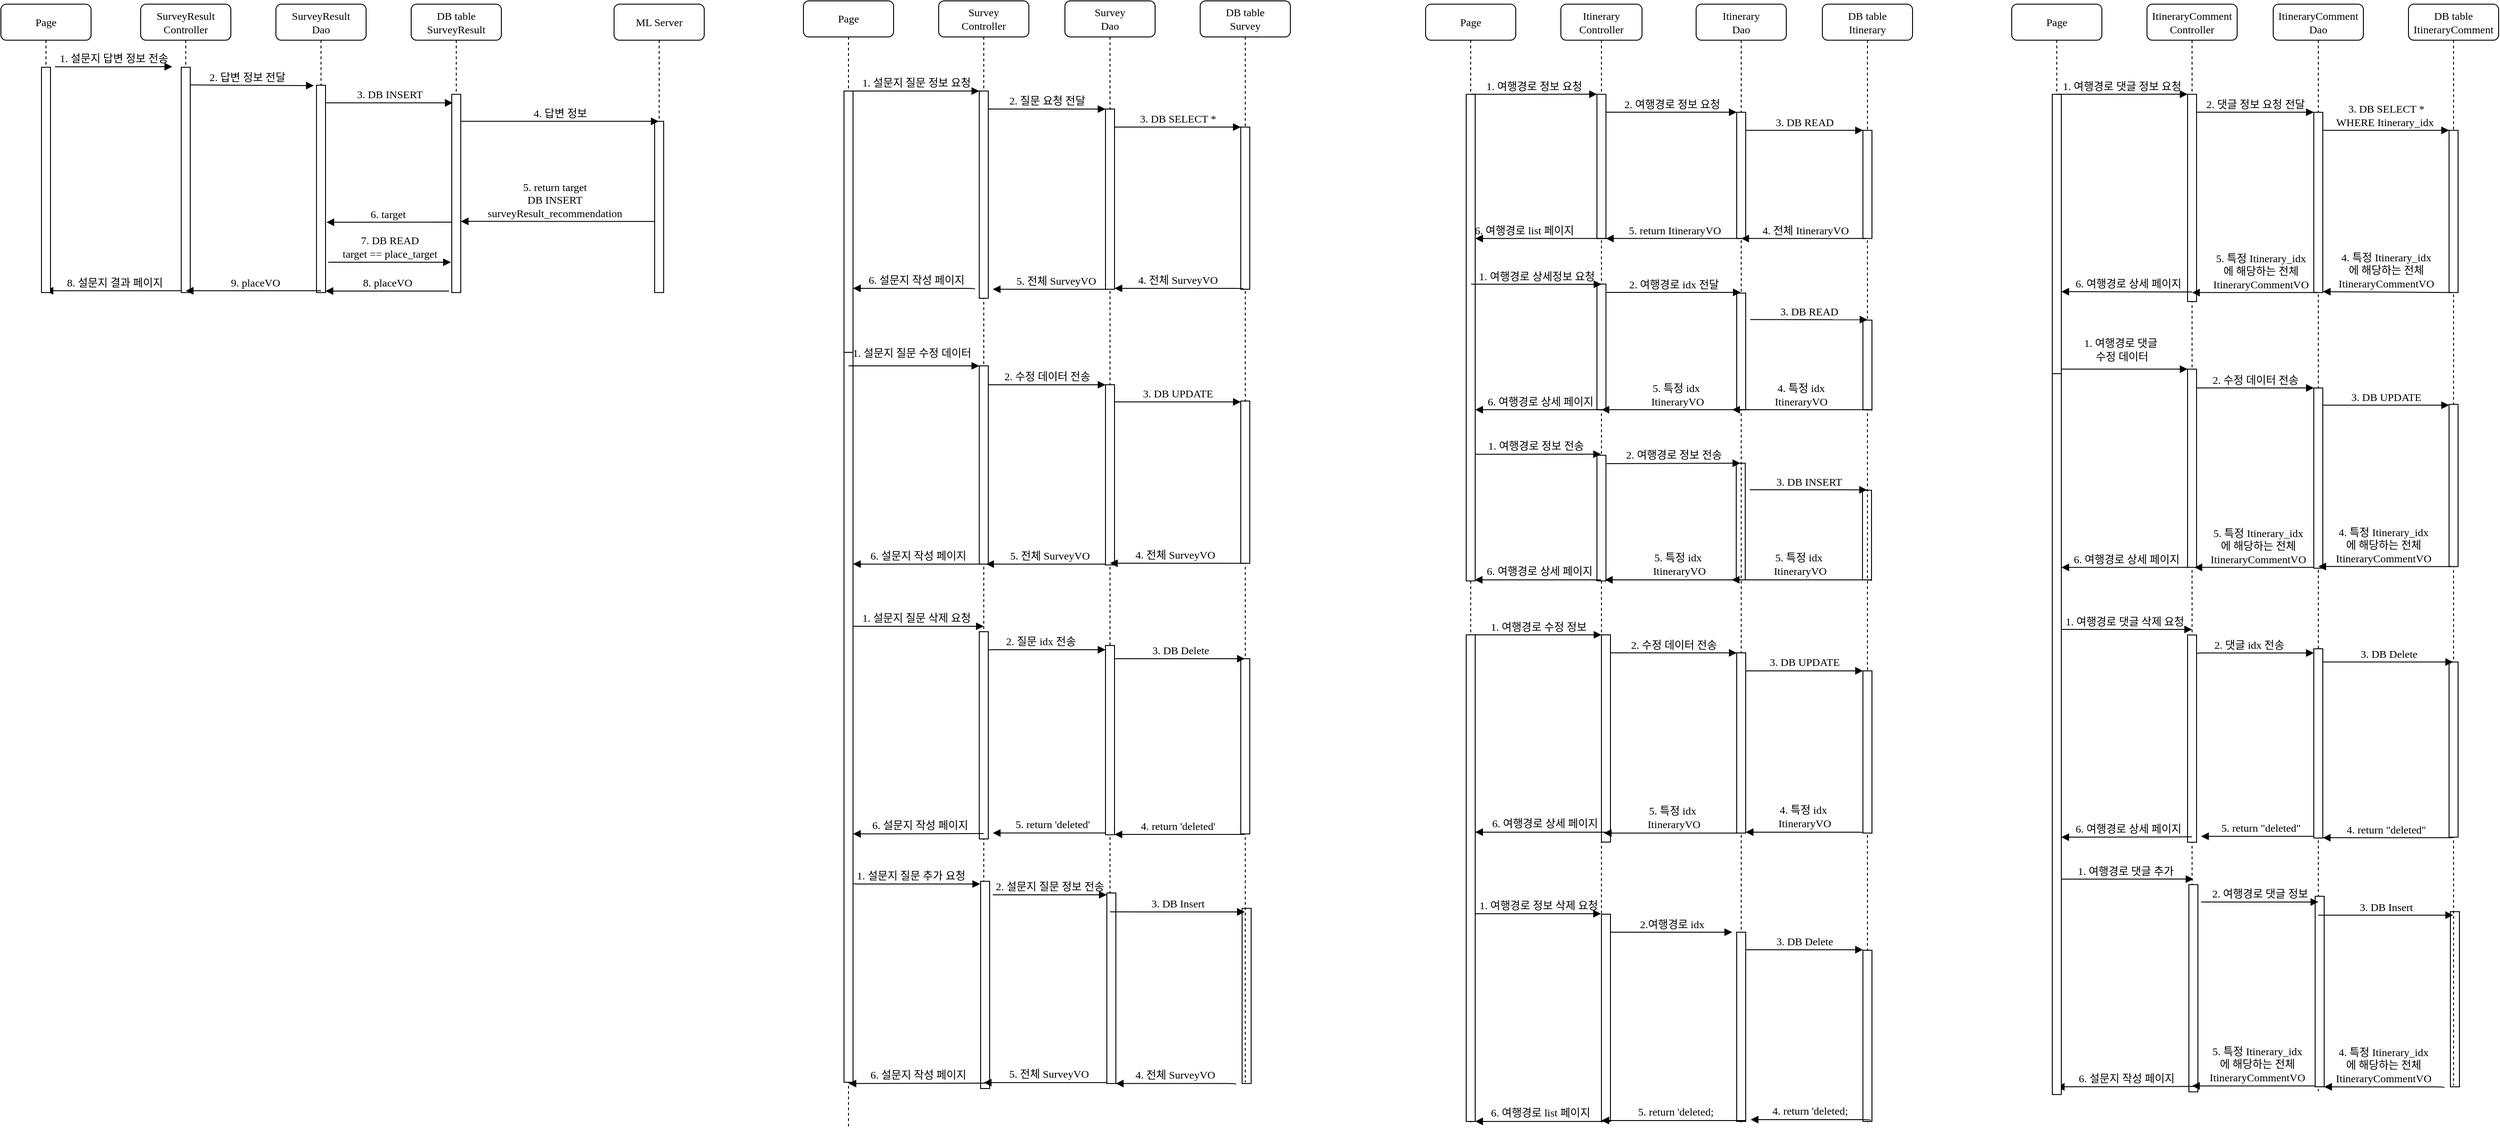 <mxfile version="17.4.6" type="device"><diagram name="Page-1" id="13e1069c-82ec-6db2-03f1-153e76fe0fe0"><mxGraphModel dx="2265" dy="673" grid="1" gridSize="10" guides="1" tooltips="1" connect="1" arrows="1" fold="1" page="1" pageScale="1" pageWidth="1100" pageHeight="850" background="none" math="0" shadow="0"><root><mxCell id="0"/><mxCell id="1" parent="0"/><mxCell id="7baba1c4bc27f4b0-2" value="Survey&lt;br&gt;Controller" style="shape=umlLifeline;perimeter=lifelinePerimeter;whiteSpace=wrap;html=1;container=1;collapsible=0;recursiveResize=0;outlineConnect=0;rounded=1;shadow=0;comic=0;labelBackgroundColor=none;strokeWidth=1;fontFamily=Verdana;fontSize=12;align=center;" parent="1" vertex="1"><mxGeometry x="250" y="80" width="100" height="1200" as="geometry"/></mxCell><mxCell id="7baba1c4bc27f4b0-10" value="" style="html=1;points=[];perimeter=orthogonalPerimeter;rounded=0;shadow=0;comic=0;labelBackgroundColor=none;strokeWidth=1;fontFamily=Verdana;fontSize=12;align=center;" parent="7baba1c4bc27f4b0-2" vertex="1"><mxGeometry x="45" y="100" width="10" height="230" as="geometry"/></mxCell><mxCell id="GavZEE_ncIuPfLWiL1xZ-4" value="6. 설문지 작성 페이지" style="html=1;verticalAlign=bottom;endArrow=block;labelBackgroundColor=none;fontFamily=Verdana;fontSize=12;edgeStyle=elbowEdgeStyle;elbow=vertical;" parent="7baba1c4bc27f4b0-2" target="7baba1c4bc27f4b0-9" edge="1"><mxGeometry x="-0.006" relative="1" as="geometry"><mxPoint x="40" y="320" as="sourcePoint"/><mxPoint x="-80" y="330" as="targetPoint"/><Array as="points"><mxPoint x="-44.5" y="319"/></Array><mxPoint x="1" as="offset"/></mxGeometry></mxCell><mxCell id="GavZEE_ncIuPfLWiL1xZ-66" value="" style="html=1;points=[];perimeter=orthogonalPerimeter;rounded=0;shadow=0;comic=0;labelBackgroundColor=none;strokeWidth=1;fontFamily=Verdana;fontSize=12;align=center;" parent="7baba1c4bc27f4b0-2" vertex="1"><mxGeometry x="45" y="405.0" width="10" height="220" as="geometry"/></mxCell><mxCell id="GavZEE_ncIuPfLWiL1xZ-67" value="6. 설문지 작성 페이지" style="html=1;verticalAlign=bottom;endArrow=block;labelBackgroundColor=none;fontFamily=Verdana;fontSize=12;edgeStyle=elbowEdgeStyle;elbow=vertical;" parent="7baba1c4bc27f4b0-2" edge="1"><mxGeometry x="-0.006" relative="1" as="geometry"><mxPoint x="45" y="625" as="sourcePoint"/><mxPoint x="-95.0" y="625.0" as="targetPoint"/><Array as="points"><mxPoint x="-54.5" y="625"/></Array><mxPoint x="1" as="offset"/></mxGeometry></mxCell><mxCell id="GavZEE_ncIuPfLWiL1xZ-71" value="1. 설문지 질문 삭제 요청" style="html=1;verticalAlign=bottom;endArrow=block;entryX=0;entryY=0;labelBackgroundColor=none;fontFamily=Verdana;fontSize=12;edgeStyle=elbowEdgeStyle;elbow=vertical;" parent="7baba1c4bc27f4b0-2" source="7baba1c4bc27f4b0-8" edge="1"><mxGeometry relative="1" as="geometry"><mxPoint x="-80" y="693.91" as="sourcePoint"/><mxPoint x="50" y="693.91" as="targetPoint"/></mxGeometry></mxCell><mxCell id="GavZEE_ncIuPfLWiL1xZ-72" value="2. 질문 idx 전송" style="html=1;verticalAlign=bottom;endArrow=block;labelBackgroundColor=none;fontFamily=Verdana;fontSize=12;edgeStyle=elbowEdgeStyle;elbow=vertical;" parent="7baba1c4bc27f4b0-2" target="GavZEE_ncIuPfLWiL1xZ-84" edge="1"><mxGeometry relative="1" as="geometry"><mxPoint x="50" y="730" as="sourcePoint"/><mxPoint x="180" y="730" as="targetPoint"/><Array as="points"><mxPoint x="120" y="720"/></Array></mxGeometry></mxCell><mxCell id="GavZEE_ncIuPfLWiL1xZ-81" value="5. 전체 SurveyVO" style="html=1;verticalAlign=bottom;endArrow=block;labelBackgroundColor=none;fontFamily=Verdana;fontSize=12;edgeStyle=elbowEdgeStyle;elbow=vertical;" parent="7baba1c4bc27f4b0-2" source="7baba1c4bc27f4b0-3" edge="1"><mxGeometry x="-0.006" relative="1" as="geometry"><mxPoint x="214.5" y="625" as="sourcePoint"/><mxPoint x="52.643" y="625" as="targetPoint"/><Array as="points"><mxPoint x="115" y="625"/></Array><mxPoint x="1" as="offset"/></mxGeometry></mxCell><mxCell id="GavZEE_ncIuPfLWiL1xZ-83" value="" style="html=1;points=[];perimeter=orthogonalPerimeter;rounded=0;shadow=0;comic=0;labelBackgroundColor=none;strokeWidth=1;fontFamily=Verdana;fontSize=12;align=center;" parent="7baba1c4bc27f4b0-2" vertex="1"><mxGeometry x="45" y="700" width="10" height="230" as="geometry"/></mxCell><mxCell id="GavZEE_ncIuPfLWiL1xZ-87" value="5. return 'deleted'" style="html=1;verticalAlign=bottom;endArrow=block;labelBackgroundColor=none;fontFamily=Verdana;fontSize=12;edgeStyle=elbowEdgeStyle;elbow=vertical;" parent="7baba1c4bc27f4b0-2" source="7baba1c4bc27f4b0-3" edge="1"><mxGeometry x="-0.006" relative="1" as="geometry"><mxPoint x="220" y="923.41" as="sourcePoint"/><mxPoint x="60" y="923.41" as="targetPoint"/><Array as="points"><mxPoint x="120.5" y="923.41"/></Array><mxPoint x="1" as="offset"/></mxGeometry></mxCell><mxCell id="GavZEE_ncIuPfLWiL1xZ-88" value="6. 설문지 작성 페이지" style="html=1;verticalAlign=bottom;endArrow=block;labelBackgroundColor=none;fontFamily=Verdana;fontSize=12;edgeStyle=elbowEdgeStyle;elbow=vertical;" parent="7baba1c4bc27f4b0-2" target="GavZEE_ncIuPfLWiL1xZ-76" edge="1"><mxGeometry x="-0.006" relative="1" as="geometry"><mxPoint x="50" y="924" as="sourcePoint"/><mxPoint x="-80" y="924.41" as="targetPoint"/><Array as="points"><mxPoint x="-39.5" y="924.41"/></Array><mxPoint x="1" as="offset"/></mxGeometry></mxCell><mxCell id="7baba1c4bc27f4b0-3" value="Survey&lt;br&gt;Dao" style="shape=umlLifeline;perimeter=lifelinePerimeter;whiteSpace=wrap;html=1;container=1;collapsible=0;recursiveResize=0;outlineConnect=0;rounded=1;shadow=0;comic=0;labelBackgroundColor=none;strokeWidth=1;fontFamily=Verdana;fontSize=12;align=center;" parent="1" vertex="1"><mxGeometry x="390" y="80" width="100" height="1200" as="geometry"/></mxCell><mxCell id="7baba1c4bc27f4b0-13" value="" style="html=1;points=[];perimeter=orthogonalPerimeter;rounded=0;shadow=0;comic=0;labelBackgroundColor=none;strokeWidth=1;fontFamily=Verdana;fontSize=12;align=center;" parent="7baba1c4bc27f4b0-3" vertex="1"><mxGeometry x="45" y="120" width="10" height="200" as="geometry"/></mxCell><mxCell id="GavZEE_ncIuPfLWiL1xZ-6" value="1. 설문지 답변 정보 전송" style="html=1;verticalAlign=bottom;endArrow=block;entryX=0;entryY=0;labelBackgroundColor=none;fontFamily=Verdana;fontSize=12;edgeStyle=elbowEdgeStyle;elbow=vertical;" parent="7baba1c4bc27f4b0-3" edge="1"><mxGeometry relative="1" as="geometry"><mxPoint x="-1120" y="73.16" as="sourcePoint"/><mxPoint x="-990" y="73.16" as="targetPoint"/></mxGeometry></mxCell><mxCell id="GavZEE_ncIuPfLWiL1xZ-7" value="2. 답변 정보 전달" style="html=1;verticalAlign=bottom;endArrow=block;labelBackgroundColor=none;fontFamily=Verdana;fontSize=12;edgeStyle=elbowEdgeStyle;elbow=vertical;entryX=-0.3;entryY=0.004;entryDx=0;entryDy=0;entryPerimeter=0;" parent="7baba1c4bc27f4b0-3" target="GavZEE_ncIuPfLWiL1xZ-17" edge="1"><mxGeometry relative="1" as="geometry"><mxPoint x="-980" y="93.16" as="sourcePoint"/><mxPoint x="-835" y="93.66" as="targetPoint"/></mxGeometry></mxCell><mxCell id="GavZEE_ncIuPfLWiL1xZ-69" value="" style="html=1;points=[];perimeter=orthogonalPerimeter;rounded=0;shadow=0;comic=0;labelBackgroundColor=none;strokeWidth=1;fontFamily=Verdana;fontSize=12;align=center;" parent="7baba1c4bc27f4b0-3" vertex="1"><mxGeometry x="45" y="425.92" width="10" height="200" as="geometry"/></mxCell><mxCell id="GavZEE_ncIuPfLWiL1xZ-84" value="" style="html=1;points=[];perimeter=orthogonalPerimeter;rounded=0;shadow=0;comic=0;labelBackgroundColor=none;strokeWidth=1;fontFamily=Verdana;fontSize=12;align=center;" parent="7baba1c4bc27f4b0-3" vertex="1"><mxGeometry x="45" y="715.33" width="10" height="210" as="geometry"/></mxCell><mxCell id="GavZEE_ncIuPfLWiL1xZ-86" value="4. return 'deleted'" style="html=1;verticalAlign=bottom;endArrow=block;labelBackgroundColor=none;fontFamily=Verdana;fontSize=12;edgeStyle=elbowEdgeStyle;elbow=vertical;" parent="7baba1c4bc27f4b0-3" source="7baba1c4bc27f4b0-4" edge="1"><mxGeometry x="0.03" relative="1" as="geometry"><mxPoint x="188" y="926.33" as="sourcePoint"/><mxPoint x="55" y="925.33" as="targetPoint"/><Array as="points"><mxPoint x="200" y="925"/></Array><mxPoint as="offset"/></mxGeometry></mxCell><mxCell id="GavZEE_ncIuPfLWiL1xZ-201" value="1. 설문지 질문 추가 요청" style="html=1;verticalAlign=bottom;endArrow=block;entryX=-0.05;entryY=0.009;labelBackgroundColor=none;fontFamily=Verdana;fontSize=12;edgeStyle=elbowEdgeStyle;elbow=vertical;entryDx=0;entryDy=0;entryPerimeter=0;" parent="7baba1c4bc27f4b0-3" edge="1" target="GavZEE_ncIuPfLWiL1xZ-203"><mxGeometry relative="1" as="geometry"><mxPoint x="-240" y="971.01" as="sourcePoint"/><mxPoint x="-88.5" y="970.92" as="targetPoint"/><Array as="points"><mxPoint x="-160" y="980"/></Array></mxGeometry></mxCell><mxCell id="GavZEE_ncIuPfLWiL1xZ-203" value="" style="html=1;points=[];perimeter=orthogonalPerimeter;rounded=0;shadow=0;comic=0;labelBackgroundColor=none;strokeWidth=1;fontFamily=Verdana;fontSize=12;align=center;" parent="7baba1c4bc27f4b0-3" vertex="1"><mxGeometry x="-93.5" y="977.01" width="10" height="230" as="geometry"/></mxCell><mxCell id="GavZEE_ncIuPfLWiL1xZ-204" value="5. 전체 SurveyVO" style="html=1;verticalAlign=bottom;endArrow=block;labelBackgroundColor=none;fontFamily=Verdana;fontSize=12;edgeStyle=elbowEdgeStyle;elbow=vertical;" parent="7baba1c4bc27f4b0-3" edge="1"><mxGeometry x="-0.006" relative="1" as="geometry"><mxPoint x="51" y="1200.42" as="sourcePoint"/><mxPoint x="-90" y="1200" as="targetPoint"/><Array as="points"><mxPoint x="-18" y="1200.42"/></Array><mxPoint x="1" as="offset"/></mxGeometry></mxCell><mxCell id="GavZEE_ncIuPfLWiL1xZ-205" value="6. 설문지 작성 페이지" style="html=1;verticalAlign=bottom;endArrow=block;labelBackgroundColor=none;fontFamily=Verdana;fontSize=12;edgeStyle=elbowEdgeStyle;elbow=vertical;" parent="7baba1c4bc27f4b0-3" target="7baba1c4bc27f4b0-8" edge="1"><mxGeometry x="-0.006" relative="1" as="geometry"><mxPoint x="-88.5" y="1201.01" as="sourcePoint"/><mxPoint x="-233.5" y="1201.42" as="targetPoint"/><Array as="points"><mxPoint x="-178" y="1201.42"/></Array><mxPoint x="1" as="offset"/></mxGeometry></mxCell><mxCell id="GavZEE_ncIuPfLWiL1xZ-206" value="" style="html=1;points=[];perimeter=orthogonalPerimeter;rounded=0;shadow=0;comic=0;labelBackgroundColor=none;strokeWidth=1;fontFamily=Verdana;fontSize=12;align=center;" parent="7baba1c4bc27f4b0-3" vertex="1"><mxGeometry x="46.5" y="990" width="10" height="211.42" as="geometry"/></mxCell><mxCell id="GavZEE_ncIuPfLWiL1xZ-207" value="4. 전체 SurveyVO" style="html=1;verticalAlign=bottom;endArrow=block;labelBackgroundColor=none;fontFamily=Verdana;fontSize=12;edgeStyle=elbowEdgeStyle;elbow=vertical;exitX=0.3;exitY=1;exitDx=0;exitDy=0;exitPerimeter=0;" parent="7baba1c4bc27f4b0-3" edge="1"><mxGeometry x="0.03" relative="1" as="geometry"><mxPoint x="189.5" y="1202.42" as="sourcePoint"/><mxPoint x="56.5" y="1201.42" as="targetPoint"/><Array as="points"><mxPoint x="117" y="1201.42"/></Array><mxPoint as="offset"/></mxGeometry></mxCell><mxCell id="GavZEE_ncIuPfLWiL1xZ-208" value="" style="html=1;points=[];perimeter=orthogonalPerimeter;rounded=0;shadow=0;comic=0;labelBackgroundColor=none;strokeWidth=1;fontFamily=Verdana;fontSize=12;align=center;" parent="7baba1c4bc27f4b0-3" vertex="1"><mxGeometry x="196.5" y="1007.01" width="10" height="194.41" as="geometry"/></mxCell><mxCell id="GavZEE_ncIuPfLWiL1xZ-209" value="3. DB Insert" style="html=1;verticalAlign=bottom;endArrow=block;labelBackgroundColor=none;fontFamily=Verdana;fontSize=12;edgeStyle=elbowEdgeStyle;elbow=vertical;" parent="7baba1c4bc27f4b0-3" target="7baba1c4bc27f4b0-4" edge="1"><mxGeometry relative="1" as="geometry"><mxPoint x="50" y="1010.92" as="sourcePoint"/><Array as="points"><mxPoint x="60" y="1011"/></Array><mxPoint x="211.5" y="1010.92" as="targetPoint"/></mxGeometry></mxCell><mxCell id="7baba1c4bc27f4b0-4" value="DB&amp;nbsp;table&lt;br&gt;Survey" style="shape=umlLifeline;perimeter=lifelinePerimeter;whiteSpace=wrap;html=1;container=1;collapsible=0;recursiveResize=0;outlineConnect=0;rounded=1;shadow=0;comic=0;labelBackgroundColor=none;strokeWidth=1;fontFamily=Verdana;fontSize=12;align=center;" parent="1" vertex="1"><mxGeometry x="540" y="80" width="100" height="1200" as="geometry"/></mxCell><mxCell id="GavZEE_ncIuPfLWiL1xZ-77" value="" style="html=1;points=[];perimeter=orthogonalPerimeter;rounded=0;shadow=0;comic=0;labelBackgroundColor=none;strokeWidth=1;fontFamily=Verdana;fontSize=12;align=center;" parent="7baba1c4bc27f4b0-4" vertex="1"><mxGeometry x="45" y="444.08" width="10" height="180" as="geometry"/></mxCell><mxCell id="GavZEE_ncIuPfLWiL1xZ-85" value="" style="html=1;points=[];perimeter=orthogonalPerimeter;rounded=0;shadow=0;comic=0;labelBackgroundColor=none;strokeWidth=1;fontFamily=Verdana;fontSize=12;align=center;" parent="7baba1c4bc27f4b0-4" vertex="1"><mxGeometry x="45" y="730" width="10" height="194.41" as="geometry"/></mxCell><mxCell id="7baba1c4bc27f4b0-8" value="Page" style="shape=umlLifeline;perimeter=lifelinePerimeter;whiteSpace=wrap;html=1;container=1;collapsible=0;recursiveResize=0;outlineConnect=0;rounded=1;shadow=0;comic=0;labelBackgroundColor=none;strokeWidth=1;fontFamily=Verdana;fontSize=12;align=center;" parent="1" vertex="1"><mxGeometry x="100" y="80" width="100" height="1250" as="geometry"/></mxCell><mxCell id="7baba1c4bc27f4b0-9" value="" style="html=1;points=[];perimeter=orthogonalPerimeter;rounded=0;shadow=0;comic=0;labelBackgroundColor=none;strokeWidth=1;fontFamily=Verdana;fontSize=12;align=center;" parent="7baba1c4bc27f4b0-8" vertex="1"><mxGeometry x="45" y="100" width="10" height="560" as="geometry"/></mxCell><mxCell id="GavZEE_ncIuPfLWiL1xZ-76" value="" style="html=1;points=[];perimeter=orthogonalPerimeter;rounded=0;shadow=0;comic=0;labelBackgroundColor=none;strokeWidth=1;fontFamily=Verdana;fontSize=12;align=center;" parent="7baba1c4bc27f4b0-8" vertex="1"><mxGeometry x="45" y="390" width="10" height="810" as="geometry"/></mxCell><mxCell id="7baba1c4bc27f4b0-16" value="" style="html=1;points=[];perimeter=orthogonalPerimeter;rounded=0;shadow=0;comic=0;labelBackgroundColor=none;strokeWidth=1;fontFamily=Verdana;fontSize=12;align=center;" parent="1" vertex="1"><mxGeometry x="585" y="220" width="10" height="180" as="geometry"/></mxCell><mxCell id="7baba1c4bc27f4b0-17" value="3. DB SELECT *" style="html=1;verticalAlign=bottom;endArrow=block;labelBackgroundColor=none;fontFamily=Verdana;fontSize=12;edgeStyle=elbowEdgeStyle;elbow=vertical;" parent="1" source="7baba1c4bc27f4b0-13" target="7baba1c4bc27f4b0-16" edge="1"><mxGeometry relative="1" as="geometry"><mxPoint x="510" y="220" as="sourcePoint"/><Array as="points"><mxPoint x="460" y="220"/></Array></mxGeometry></mxCell><mxCell id="7baba1c4bc27f4b0-11" value="1. 설문지 질문 정보 요청" style="html=1;verticalAlign=bottom;endArrow=block;entryX=0;entryY=0;labelBackgroundColor=none;fontFamily=Verdana;fontSize=12;edgeStyle=elbowEdgeStyle;elbow=vertical;" parent="1" source="7baba1c4bc27f4b0-9" target="7baba1c4bc27f4b0-10" edge="1"><mxGeometry relative="1" as="geometry"><mxPoint x="220" y="190" as="sourcePoint"/></mxGeometry></mxCell><mxCell id="7baba1c4bc27f4b0-14" value="2. 질문 요청 전달" style="html=1;verticalAlign=bottom;endArrow=block;entryX=0;entryY=0;labelBackgroundColor=none;fontFamily=Verdana;fontSize=12;edgeStyle=elbowEdgeStyle;elbow=vertical;" parent="1" source="7baba1c4bc27f4b0-10" target="7baba1c4bc27f4b0-13" edge="1"><mxGeometry relative="1" as="geometry"><mxPoint x="370" y="200" as="sourcePoint"/></mxGeometry></mxCell><mxCell id="GavZEE_ncIuPfLWiL1xZ-2" value="5. 전체 SurveyVO" style="html=1;verticalAlign=bottom;endArrow=block;labelBackgroundColor=none;fontFamily=Verdana;fontSize=12;edgeStyle=elbowEdgeStyle;elbow=vertical;" parent="1" source="7baba1c4bc27f4b0-3" edge="1"><mxGeometry x="-0.069" relative="1" as="geometry"><mxPoint x="370" y="370" as="sourcePoint"/><mxPoint x="310" y="400" as="targetPoint"/><Array as="points"><mxPoint x="350" y="400"/></Array><mxPoint x="1" as="offset"/></mxGeometry></mxCell><mxCell id="GavZEE_ncIuPfLWiL1xZ-8" value="SurveyResult&lt;br&gt;Controller" style="shape=umlLifeline;perimeter=lifelinePerimeter;whiteSpace=wrap;html=1;container=1;collapsible=0;recursiveResize=0;outlineConnect=0;rounded=1;shadow=0;comic=0;labelBackgroundColor=none;strokeWidth=1;fontFamily=Verdana;fontSize=12;align=center;" parent="1" vertex="1"><mxGeometry x="-635" y="83.66" width="100" height="320" as="geometry"/></mxCell><mxCell id="GavZEE_ncIuPfLWiL1xZ-9" value="" style="html=1;points=[];perimeter=orthogonalPerimeter;rounded=0;shadow=0;comic=0;labelBackgroundColor=none;strokeWidth=1;fontFamily=Verdana;fontSize=12;align=center;" parent="GavZEE_ncIuPfLWiL1xZ-8" vertex="1"><mxGeometry x="45" y="70" width="10" height="250" as="geometry"/></mxCell><mxCell id="GavZEE_ncIuPfLWiL1xZ-16" value="SurveyResult&lt;br&gt;Dao" style="shape=umlLifeline;perimeter=lifelinePerimeter;whiteSpace=wrap;html=1;container=1;collapsible=0;recursiveResize=0;outlineConnect=0;rounded=1;shadow=0;comic=0;labelBackgroundColor=none;strokeWidth=1;fontFamily=Verdana;fontSize=12;align=center;" parent="1" vertex="1"><mxGeometry x="-485" y="83.66" width="100" height="320" as="geometry"/></mxCell><mxCell id="GavZEE_ncIuPfLWiL1xZ-17" value="" style="html=1;points=[];perimeter=orthogonalPerimeter;rounded=0;shadow=0;comic=0;labelBackgroundColor=none;strokeWidth=1;fontFamily=Verdana;fontSize=12;align=center;" parent="GavZEE_ncIuPfLWiL1xZ-16" vertex="1"><mxGeometry x="45" y="90" width="10" height="230" as="geometry"/></mxCell><mxCell id="GavZEE_ncIuPfLWiL1xZ-21" value="DB&amp;nbsp;table&lt;br&gt;SurveyResult" style="shape=umlLifeline;perimeter=lifelinePerimeter;whiteSpace=wrap;html=1;container=1;collapsible=0;recursiveResize=0;outlineConnect=0;rounded=1;shadow=0;comic=0;labelBackgroundColor=none;strokeWidth=1;fontFamily=Verdana;fontSize=12;align=center;" parent="1" vertex="1"><mxGeometry x="-335" y="83.66" width="100" height="320" as="geometry"/></mxCell><mxCell id="GavZEE_ncIuPfLWiL1xZ-22" value="6. target" style="html=1;verticalAlign=bottom;endArrow=block;labelBackgroundColor=none;fontFamily=Verdana;fontSize=12;edgeStyle=elbowEdgeStyle;elbow=vertical;exitX=0;exitY=0.995;exitDx=0;exitDy=0;exitPerimeter=0;" parent="GavZEE_ncIuPfLWiL1xZ-21" edge="1"><mxGeometry x="0.03" relative="1" as="geometry"><mxPoint x="45" y="241.9" as="sourcePoint"/><mxPoint x="-94" y="242" as="targetPoint"/><Array as="points"><mxPoint x="-33.5" y="242"/></Array><mxPoint as="offset"/></mxGeometry></mxCell><mxCell id="GavZEE_ncIuPfLWiL1xZ-23" value="" style="html=1;points=[];perimeter=orthogonalPerimeter;rounded=0;shadow=0;comic=0;labelBackgroundColor=none;strokeWidth=1;fontFamily=Verdana;fontSize=12;align=center;" parent="GavZEE_ncIuPfLWiL1xZ-21" vertex="1"><mxGeometry x="45" y="100" width="10" height="220" as="geometry"/></mxCell><mxCell id="GavZEE_ncIuPfLWiL1xZ-10" value="9. placeVO" style="html=1;verticalAlign=bottom;endArrow=block;labelBackgroundColor=none;fontFamily=Verdana;fontSize=12;edgeStyle=elbowEdgeStyle;elbow=vertical;" parent="1" edge="1"><mxGeometry x="-0.006" relative="1" as="geometry"><mxPoint x="-435" y="401.66" as="sourcePoint"/><mxPoint x="-585" y="401.66" as="targetPoint"/><Array as="points"><mxPoint x="-534.5" y="401.66"/></Array><mxPoint x="1" as="offset"/></mxGeometry></mxCell><mxCell id="GavZEE_ncIuPfLWiL1xZ-24" value="8. 설문지 결과 페이지" style="html=1;verticalAlign=bottom;endArrow=block;labelBackgroundColor=none;fontFamily=Verdana;fontSize=12;edgeStyle=elbowEdgeStyle;elbow=vertical;" parent="1" edge="1"><mxGeometry x="-0.006" relative="1" as="geometry"><mxPoint x="-590" y="401.66" as="sourcePoint"/><mxPoint x="-740.5" y="401.66" as="targetPoint"/><Array as="points"><mxPoint x="-689.5" y="401.66"/></Array><mxPoint x="1" as="offset"/></mxGeometry></mxCell><mxCell id="GavZEE_ncIuPfLWiL1xZ-26" value="ML Server" style="shape=umlLifeline;perimeter=lifelinePerimeter;whiteSpace=wrap;html=1;container=1;collapsible=0;recursiveResize=0;outlineConnect=0;rounded=1;shadow=0;comic=0;labelBackgroundColor=none;strokeWidth=1;fontFamily=Verdana;fontSize=12;align=center;" parent="1" vertex="1"><mxGeometry x="-110" y="83.66" width="100" height="320" as="geometry"/></mxCell><mxCell id="GavZEE_ncIuPfLWiL1xZ-27" value="5. return target&lt;br&gt;DB INSERT &lt;br&gt;surveyResult_recommendation" style="html=1;verticalAlign=bottom;endArrow=block;labelBackgroundColor=none;fontFamily=Verdana;fontSize=12;edgeStyle=elbowEdgeStyle;elbow=vertical;exitX=0;exitY=0.995;exitDx=0;exitDy=0;exitPerimeter=0;" parent="GavZEE_ncIuPfLWiL1xZ-26" edge="1"><mxGeometry x="0.03" relative="1" as="geometry"><mxPoint x="45" y="241.05" as="sourcePoint"/><mxPoint x="-170" y="241.34" as="targetPoint"/><Array as="points"><mxPoint x="-33.5" y="241"/></Array><mxPoint as="offset"/></mxGeometry></mxCell><mxCell id="GavZEE_ncIuPfLWiL1xZ-28" value="" style="html=1;points=[];perimeter=orthogonalPerimeter;rounded=0;shadow=0;comic=0;labelBackgroundColor=none;strokeWidth=1;fontFamily=Verdana;fontSize=12;align=center;" parent="GavZEE_ncIuPfLWiL1xZ-26" vertex="1"><mxGeometry x="45" y="130" width="10" height="190" as="geometry"/></mxCell><mxCell id="GavZEE_ncIuPfLWiL1xZ-29" value="4. 답변 정보" style="html=1;verticalAlign=bottom;endArrow=block;labelBackgroundColor=none;fontFamily=Verdana;fontSize=12;edgeStyle=elbowEdgeStyle;elbow=vertical;" parent="1" edge="1" target="GavZEE_ncIuPfLWiL1xZ-26"><mxGeometry relative="1" as="geometry"><mxPoint x="-280" y="213.66" as="sourcePoint"/><Array as="points"><mxPoint x="-265" y="213.66"/></Array><mxPoint x="-140" y="213.66" as="targetPoint"/></mxGeometry></mxCell><mxCell id="GavZEE_ncIuPfLWiL1xZ-114" value="Itinerary&lt;br&gt;Controller" style="shape=umlLifeline;perimeter=lifelinePerimeter;whiteSpace=wrap;html=1;container=1;collapsible=0;recursiveResize=0;outlineConnect=0;rounded=1;shadow=0;comic=0;labelBackgroundColor=none;strokeWidth=1;fontFamily=Verdana;fontSize=12;align=center;" parent="1" vertex="1"><mxGeometry x="940" y="83.66" width="90" height="1240.84" as="geometry"/></mxCell><mxCell id="GavZEE_ncIuPfLWiL1xZ-115" value="" style="html=1;points=[];perimeter=orthogonalPerimeter;rounded=0;shadow=0;comic=0;labelBackgroundColor=none;strokeWidth=1;fontFamily=Verdana;fontSize=12;align=center;" parent="GavZEE_ncIuPfLWiL1xZ-114" vertex="1"><mxGeometry x="40" y="100" width="10" height="160" as="geometry"/></mxCell><mxCell id="GavZEE_ncIuPfLWiL1xZ-116" value="6. 여행경로 list 페이지" style="html=1;verticalAlign=bottom;endArrow=block;labelBackgroundColor=none;fontFamily=Verdana;fontSize=12;edgeStyle=elbowEdgeStyle;elbow=vertical;" parent="GavZEE_ncIuPfLWiL1xZ-114" target="GavZEE_ncIuPfLWiL1xZ-126" edge="1"><mxGeometry x="0.282" relative="1" as="geometry"><mxPoint x="55" y="260" as="sourcePoint"/><mxPoint x="-80" y="330" as="targetPoint"/><Array as="points"><mxPoint x="10" y="260"/><mxPoint x="-44.5" y="319"/></Array><mxPoint as="offset"/></mxGeometry></mxCell><mxCell id="GavZEE_ncIuPfLWiL1xZ-122" value="" style="html=1;points=[];perimeter=orthogonalPerimeter;rounded=0;shadow=0;comic=0;labelBackgroundColor=none;strokeWidth=1;fontFamily=Verdana;fontSize=12;align=center;" parent="GavZEE_ncIuPfLWiL1xZ-114" vertex="1"><mxGeometry x="40" y="310.59" width="10" height="139.41" as="geometry"/></mxCell><mxCell id="GavZEE_ncIuPfLWiL1xZ-136" value="6. 여행경로 상세 페이지" style="html=1;verticalAlign=bottom;endArrow=block;labelBackgroundColor=none;fontFamily=Verdana;fontSize=12;edgeStyle=elbowEdgeStyle;elbow=vertical;" parent="GavZEE_ncIuPfLWiL1xZ-114" edge="1"><mxGeometry x="-0.006" relative="1" as="geometry"><mxPoint x="45" y="450" as="sourcePoint"/><mxPoint x="-95" y="450" as="targetPoint"/><Array as="points"><mxPoint x="-54.5" y="450"/></Array><mxPoint x="1" as="offset"/></mxGeometry></mxCell><mxCell id="GavZEE_ncIuPfLWiL1xZ-138" value="" style="html=1;points=[];perimeter=orthogonalPerimeter;rounded=0;shadow=0;comic=0;labelBackgroundColor=none;strokeWidth=1;fontFamily=Verdana;fontSize=12;align=center;" parent="GavZEE_ncIuPfLWiL1xZ-114" vertex="1"><mxGeometry x="40" y="500.59" width="10" height="139.41" as="geometry"/></mxCell><mxCell id="GavZEE_ncIuPfLWiL1xZ-139" value="6. 여행경로 상세 페이지" style="html=1;verticalAlign=bottom;endArrow=block;labelBackgroundColor=none;fontFamily=Verdana;fontSize=12;edgeStyle=elbowEdgeStyle;elbow=vertical;" parent="GavZEE_ncIuPfLWiL1xZ-114" edge="1"><mxGeometry x="-0.006" relative="1" as="geometry"><mxPoint x="44.5" y="638.82" as="sourcePoint"/><mxPoint x="-95.5" y="638.82" as="targetPoint"/><Array as="points"><mxPoint x="-55" y="638.82"/></Array><mxPoint x="1" as="offset"/></mxGeometry></mxCell><mxCell id="GavZEE_ncIuPfLWiL1xZ-140" value="" style="html=1;points=[];perimeter=orthogonalPerimeter;rounded=0;shadow=0;comic=0;labelBackgroundColor=none;strokeWidth=1;fontFamily=Verdana;fontSize=12;align=center;" parent="GavZEE_ncIuPfLWiL1xZ-114" vertex="1"><mxGeometry x="194.5" y="509.41" width="10" height="129.41" as="geometry"/></mxCell><mxCell id="GavZEE_ncIuPfLWiL1xZ-141" value="5.&amp;nbsp;특정 idx&amp;nbsp;&lt;br&gt;ItineraryVO" style="html=1;verticalAlign=bottom;endArrow=block;labelBackgroundColor=none;fontFamily=Verdana;fontSize=12;edgeStyle=elbowEdgeStyle;elbow=vertical;" parent="GavZEE_ncIuPfLWiL1xZ-114" edge="1"><mxGeometry x="-0.006" relative="1" as="geometry"><mxPoint x="209.5" y="638.82" as="sourcePoint"/><mxPoint x="48.824" y="638.82" as="targetPoint"/><Array as="points"><mxPoint x="142.5" y="638.82"/></Array><mxPoint x="1" as="offset"/></mxGeometry></mxCell><mxCell id="GavZEE_ncIuPfLWiL1xZ-142" value="" style="html=1;points=[];perimeter=orthogonalPerimeter;rounded=0;shadow=0;comic=0;labelBackgroundColor=none;strokeWidth=1;fontFamily=Verdana;fontSize=12;align=center;" parent="GavZEE_ncIuPfLWiL1xZ-114" vertex="1"><mxGeometry x="334.5" y="539.41" width="10" height="99.41" as="geometry"/></mxCell><mxCell id="GavZEE_ncIuPfLWiL1xZ-143" value="5.&amp;nbsp;특정 idx&amp;nbsp;&lt;br&gt;ItineraryVO" style="html=1;verticalAlign=bottom;endArrow=block;labelBackgroundColor=none;fontFamily=Verdana;fontSize=12;edgeStyle=elbowEdgeStyle;elbow=vertical;exitX=0.3;exitY=1;exitDx=0;exitDy=0;exitPerimeter=0;" parent="GavZEE_ncIuPfLWiL1xZ-114" edge="1"><mxGeometry x="0.03" relative="1" as="geometry"><mxPoint x="344.5" y="639.82" as="sourcePoint"/><mxPoint x="189.5" y="638.82" as="targetPoint"/><Array as="points"><mxPoint x="272" y="638.82"/></Array><mxPoint as="offset"/></mxGeometry></mxCell><mxCell id="GavZEE_ncIuPfLWiL1xZ-144" value="1. 여행경로 정보 전송" style="html=1;verticalAlign=bottom;endArrow=block;labelBackgroundColor=none;fontFamily=Verdana;fontSize=12;edgeStyle=elbowEdgeStyle;elbow=vertical;" parent="GavZEE_ncIuPfLWiL1xZ-114" edge="1"><mxGeometry relative="1" as="geometry"><mxPoint x="-100" y="499.5" as="sourcePoint"/><mxPoint x="44.5" y="499.412" as="targetPoint"/></mxGeometry></mxCell><mxCell id="GavZEE_ncIuPfLWiL1xZ-145" value="2. 여행경로 정보 전송" style="html=1;verticalAlign=bottom;endArrow=block;labelBackgroundColor=none;fontFamily=Verdana;fontSize=12;edgeStyle=elbowEdgeStyle;elbow=vertical;startArrow=none;exitX=1.071;exitY=0.066;exitDx=0;exitDy=0;exitPerimeter=0;" parent="GavZEE_ncIuPfLWiL1xZ-114" source="GavZEE_ncIuPfLWiL1xZ-138" edge="1"><mxGeometry relative="1" as="geometry"><mxPoint x="39.5" y="518.91" as="sourcePoint"/><mxPoint x="199" y="508.82" as="targetPoint"/></mxGeometry></mxCell><mxCell id="GavZEE_ncIuPfLWiL1xZ-146" value="3. DB INSERT" style="html=1;verticalAlign=bottom;endArrow=block;labelBackgroundColor=none;fontFamily=Verdana;fontSize=12;edgeStyle=elbowEdgeStyle;elbow=vertical;" parent="GavZEE_ncIuPfLWiL1xZ-114" target="GavZEE_ncIuPfLWiL1xZ-142" edge="1"><mxGeometry relative="1" as="geometry"><mxPoint x="209.5" y="538.82" as="sourcePoint"/><Array as="points"><mxPoint x="244.5" y="538.91"/></Array><mxPoint x="369.5" y="538.91" as="targetPoint"/></mxGeometry></mxCell><mxCell id="GavZEE_ncIuPfLWiL1xZ-117" value="Itinerary&lt;br&gt;Dao" style="shape=umlLifeline;perimeter=lifelinePerimeter;whiteSpace=wrap;html=1;container=1;collapsible=0;recursiveResize=0;outlineConnect=0;rounded=1;shadow=0;comic=0;labelBackgroundColor=none;strokeWidth=1;fontFamily=Verdana;fontSize=12;align=center;" parent="1" vertex="1"><mxGeometry x="1090" y="83.66" width="100" height="1240.84" as="geometry"/></mxCell><mxCell id="GavZEE_ncIuPfLWiL1xZ-118" value="" style="html=1;points=[];perimeter=orthogonalPerimeter;rounded=0;shadow=0;comic=0;labelBackgroundColor=none;strokeWidth=1;fontFamily=Verdana;fontSize=12;align=center;" parent="GavZEE_ncIuPfLWiL1xZ-117" vertex="1"><mxGeometry x="45" y="120" width="10" height="140" as="geometry"/></mxCell><mxCell id="GavZEE_ncIuPfLWiL1xZ-132" value="" style="html=1;points=[];perimeter=orthogonalPerimeter;rounded=0;shadow=0;comic=0;labelBackgroundColor=none;strokeWidth=1;fontFamily=Verdana;fontSize=12;align=center;" parent="GavZEE_ncIuPfLWiL1xZ-117" vertex="1"><mxGeometry x="45" y="320.59" width="10" height="129.41" as="geometry"/></mxCell><mxCell id="GavZEE_ncIuPfLWiL1xZ-135" value="5.&amp;nbsp;특정 idx&amp;nbsp;&lt;br&gt;ItineraryVO" style="html=1;verticalAlign=bottom;endArrow=block;labelBackgroundColor=none;fontFamily=Verdana;fontSize=12;edgeStyle=elbowEdgeStyle;elbow=vertical;" parent="GavZEE_ncIuPfLWiL1xZ-117" target="GavZEE_ncIuPfLWiL1xZ-114" edge="1"><mxGeometry x="-0.006" relative="1" as="geometry"><mxPoint x="60" y="450" as="sourcePoint"/><mxPoint x="-70" y="450" as="targetPoint"/><Array as="points"><mxPoint x="-7" y="450"/></Array><mxPoint x="1" as="offset"/></mxGeometry></mxCell><mxCell id="GavZEE_ncIuPfLWiL1xZ-123" value="DB&amp;nbsp;table&lt;br&gt;Itinerary" style="shape=umlLifeline;perimeter=lifelinePerimeter;whiteSpace=wrap;html=1;container=1;collapsible=0;recursiveResize=0;outlineConnect=0;rounded=1;shadow=0;comic=0;labelBackgroundColor=none;strokeWidth=1;fontFamily=Verdana;fontSize=12;align=center;" parent="1" vertex="1"><mxGeometry x="1230" y="83.66" width="100" height="1240.84" as="geometry"/></mxCell><mxCell id="GavZEE_ncIuPfLWiL1xZ-133" value="" style="html=1;points=[];perimeter=orthogonalPerimeter;rounded=0;shadow=0;comic=0;labelBackgroundColor=none;strokeWidth=1;fontFamily=Verdana;fontSize=12;align=center;" parent="GavZEE_ncIuPfLWiL1xZ-123" vertex="1"><mxGeometry x="45" y="350.59" width="10" height="99.41" as="geometry"/></mxCell><mxCell id="GavZEE_ncIuPfLWiL1xZ-134" value="4. 특정 idx &lt;br&gt;ItineraryVO" style="html=1;verticalAlign=bottom;endArrow=block;labelBackgroundColor=none;fontFamily=Verdana;fontSize=12;edgeStyle=elbowEdgeStyle;elbow=vertical;exitX=0.3;exitY=1;exitDx=0;exitDy=0;exitPerimeter=0;" parent="GavZEE_ncIuPfLWiL1xZ-123" edge="1"><mxGeometry x="0.03" relative="1" as="geometry"><mxPoint x="55" y="451" as="sourcePoint"/><mxPoint x="-100" y="450" as="targetPoint"/><Array as="points"><mxPoint x="-17.5" y="450"/></Array><mxPoint as="offset"/></mxGeometry></mxCell><mxCell id="GavZEE_ncIuPfLWiL1xZ-125" value="Page" style="shape=umlLifeline;perimeter=lifelinePerimeter;whiteSpace=wrap;html=1;container=1;collapsible=0;recursiveResize=0;outlineConnect=0;rounded=1;shadow=0;comic=0;labelBackgroundColor=none;strokeWidth=1;fontFamily=Verdana;fontSize=12;align=center;" parent="1" vertex="1"><mxGeometry x="790" y="83.66" width="100" height="1240.84" as="geometry"/></mxCell><mxCell id="GavZEE_ncIuPfLWiL1xZ-126" value="" style="html=1;points=[];perimeter=orthogonalPerimeter;rounded=0;shadow=0;comic=0;labelBackgroundColor=none;strokeWidth=1;fontFamily=Verdana;fontSize=12;align=center;" parent="GavZEE_ncIuPfLWiL1xZ-125" vertex="1"><mxGeometry x="45" y="100" width="10" height="540" as="geometry"/></mxCell><mxCell id="GavZEE_ncIuPfLWiL1xZ-120" value="1. 여행경로 상세정보 요청" style="html=1;verticalAlign=bottom;endArrow=block;labelBackgroundColor=none;fontFamily=Verdana;fontSize=12;edgeStyle=elbowEdgeStyle;elbow=vertical;" parent="GavZEE_ncIuPfLWiL1xZ-125" edge="1"><mxGeometry relative="1" as="geometry"><mxPoint x="50.5" y="310.68" as="sourcePoint"/><mxPoint x="195" y="310.592" as="targetPoint"/></mxGeometry></mxCell><mxCell id="GavZEE_ncIuPfLWiL1xZ-127" value="" style="html=1;points=[];perimeter=orthogonalPerimeter;rounded=0;shadow=0;comic=0;labelBackgroundColor=none;strokeWidth=1;fontFamily=Verdana;fontSize=12;align=center;" parent="1" vertex="1"><mxGeometry x="1275" y="223.66" width="10" height="120" as="geometry"/></mxCell><mxCell id="GavZEE_ncIuPfLWiL1xZ-128" value="3. DB READ" style="html=1;verticalAlign=bottom;endArrow=block;labelBackgroundColor=none;fontFamily=Verdana;fontSize=12;edgeStyle=elbowEdgeStyle;elbow=vertical;" parent="1" source="GavZEE_ncIuPfLWiL1xZ-118" target="GavZEE_ncIuPfLWiL1xZ-127" edge="1"><mxGeometry relative="1" as="geometry"><mxPoint x="1200" y="223.66" as="sourcePoint"/><Array as="points"><mxPoint x="1240" y="223.66"/><mxPoint x="1150" y="223.66"/></Array></mxGeometry></mxCell><mxCell id="GavZEE_ncIuPfLWiL1xZ-129" value="1. 여행경로 정보 요청" style="html=1;verticalAlign=bottom;endArrow=block;entryX=0;entryY=0;labelBackgroundColor=none;fontFamily=Verdana;fontSize=12;edgeStyle=elbowEdgeStyle;elbow=vertical;" parent="1" source="GavZEE_ncIuPfLWiL1xZ-126" target="GavZEE_ncIuPfLWiL1xZ-115" edge="1"><mxGeometry relative="1" as="geometry"><mxPoint x="910" y="193.66" as="sourcePoint"/></mxGeometry></mxCell><mxCell id="GavZEE_ncIuPfLWiL1xZ-130" value="2. 여행경로 정보 요청" style="html=1;verticalAlign=bottom;endArrow=block;entryX=0;entryY=0;labelBackgroundColor=none;fontFamily=Verdana;fontSize=12;edgeStyle=elbowEdgeStyle;elbow=vertical;" parent="1" source="GavZEE_ncIuPfLWiL1xZ-115" target="GavZEE_ncIuPfLWiL1xZ-118" edge="1"><mxGeometry relative="1" as="geometry"><mxPoint x="1060" y="203.66" as="sourcePoint"/></mxGeometry></mxCell><mxCell id="GavZEE_ncIuPfLWiL1xZ-131" value="5. return&amp;nbsp;&lt;span&gt;Itinerary&lt;/span&gt;VO" style="html=1;verticalAlign=bottom;endArrow=block;labelBackgroundColor=none;fontFamily=Verdana;fontSize=12;edgeStyle=elbowEdgeStyle;elbow=horizontal;" parent="1" source="GavZEE_ncIuPfLWiL1xZ-117" edge="1"><mxGeometry x="-0.006" relative="1" as="geometry"><mxPoint x="1060" y="373.66" as="sourcePoint"/><mxPoint x="990" y="343.66" as="targetPoint"/><Array as="points"><mxPoint x="1060" y="343.66"/><mxPoint x="1090" y="343.66"/><mxPoint x="1090" y="343.66"/><mxPoint x="1040" y="403.66"/></Array><mxPoint x="1" as="offset"/></mxGeometry></mxCell><mxCell id="GavZEE_ncIuPfLWiL1xZ-124" value="4. 전체 ItineraryVO" style="html=1;verticalAlign=bottom;endArrow=block;labelBackgroundColor=none;fontFamily=Verdana;fontSize=12;edgeStyle=elbowEdgeStyle;elbow=vertical;" parent="1" target="GavZEE_ncIuPfLWiL1xZ-117" edge="1"><mxGeometry x="-0.019" relative="1" as="geometry"><mxPoint x="1278" y="343.66" as="sourcePoint"/><mxPoint x="1145" y="402.66" as="targetPoint"/><Array as="points"><mxPoint x="1210" y="343.66"/><mxPoint x="1190" y="402.66"/><mxPoint x="1205.5" y="402.66"/></Array><mxPoint as="offset"/></mxGeometry></mxCell><mxCell id="GavZEE_ncIuPfLWiL1xZ-121" value="2. 여행경로 idx 전달" style="html=1;verticalAlign=bottom;endArrow=block;labelBackgroundColor=none;fontFamily=Verdana;fontSize=12;edgeStyle=elbowEdgeStyle;elbow=vertical;startArrow=none;exitX=1.071;exitY=0.066;exitDx=0;exitDy=0;exitPerimeter=0;" parent="1" source="GavZEE_ncIuPfLWiL1xZ-122" target="GavZEE_ncIuPfLWiL1xZ-117" edge="1"><mxGeometry relative="1" as="geometry"><mxPoint x="980" y="413.75" as="sourcePoint"/><mxPoint x="1125" y="414.25" as="targetPoint"/></mxGeometry></mxCell><mxCell id="GavZEE_ncIuPfLWiL1xZ-119" value="3. DB READ" style="html=1;verticalAlign=bottom;endArrow=block;labelBackgroundColor=none;fontFamily=Verdana;fontSize=12;edgeStyle=elbowEdgeStyle;elbow=vertical;" parent="1" target="GavZEE_ncIuPfLWiL1xZ-133" edge="1"><mxGeometry relative="1" as="geometry"><mxPoint x="1150" y="433.66" as="sourcePoint"/><Array as="points"><mxPoint x="1185" y="433.75"/></Array><mxPoint x="1310" y="433.75" as="targetPoint"/></mxGeometry></mxCell><mxCell id="GavZEE_ncIuPfLWiL1xZ-90" value="" style="html=1;points=[];perimeter=orthogonalPerimeter;rounded=0;shadow=0;comic=0;labelBackgroundColor=none;strokeWidth=1;fontFamily=Verdana;fontSize=12;align=center;" parent="1" vertex="1"><mxGeometry x="985" y="783.49" width="10" height="230" as="geometry"/></mxCell><mxCell id="GavZEE_ncIuPfLWiL1xZ-91" value="6. 여행경로 상세 페이지" style="html=1;verticalAlign=bottom;endArrow=block;labelBackgroundColor=none;fontFamily=Verdana;fontSize=12;edgeStyle=elbowEdgeStyle;elbow=vertical;" parent="1" target="GavZEE_ncIuPfLWiL1xZ-100" edge="1"><mxGeometry x="-0.006" relative="1" as="geometry"><mxPoint x="995" y="1002.49" as="sourcePoint"/><mxPoint x="860" y="1013.49" as="targetPoint"/><Array as="points"><mxPoint x="895.5" y="1002.49"/></Array><mxPoint x="1" as="offset"/></mxGeometry></mxCell><mxCell id="GavZEE_ncIuPfLWiL1xZ-93" value="" style="html=1;points=[];perimeter=orthogonalPerimeter;rounded=0;shadow=0;comic=0;labelBackgroundColor=none;strokeWidth=1;fontFamily=Verdana;fontSize=12;align=center;" parent="1" vertex="1"><mxGeometry x="1135" y="803.49" width="10" height="200" as="geometry"/></mxCell><mxCell id="GavZEE_ncIuPfLWiL1xZ-94" value="3. DB Delete" style="html=1;verticalAlign=bottom;endArrow=block;labelBackgroundColor=none;fontFamily=Verdana;fontSize=12;edgeStyle=elbowEdgeStyle;elbow=vertical;" parent="1" edge="1"><mxGeometry relative="1" as="geometry"><mxPoint x="1145" y="1132.99" as="sourcePoint"/><Array as="points"><mxPoint x="1150" y="1132.99"/></Array><mxPoint x="1275" y="1132.99" as="targetPoint"/></mxGeometry></mxCell><mxCell id="GavZEE_ncIuPfLWiL1xZ-95" value="1. 여행경로 정보 삭제 요청" style="html=1;verticalAlign=bottom;endArrow=block;labelBackgroundColor=none;fontFamily=Verdana;fontSize=12;edgeStyle=elbowEdgeStyle;elbow=vertical;" parent="1" edge="1" target="GavZEE_ncIuPfLWiL1xZ-114"><mxGeometry relative="1" as="geometry"><mxPoint x="845" y="1092.99" as="sourcePoint"/><mxPoint x="975" y="1092.99" as="targetPoint"/></mxGeometry></mxCell><mxCell id="GavZEE_ncIuPfLWiL1xZ-96" value="2.여행경로 idx" style="html=1;verticalAlign=bottom;endArrow=block;labelBackgroundColor=none;fontFamily=Verdana;fontSize=12;edgeStyle=elbowEdgeStyle;elbow=vertical;entryX=-0.3;entryY=0.004;entryDx=0;entryDy=0;entryPerimeter=0;startArrow=none;" parent="1" source="GavZEE_ncIuPfLWiL1xZ-106" edge="1"><mxGeometry relative="1" as="geometry"><mxPoint x="985" y="1112.99" as="sourcePoint"/><mxPoint x="1130" y="1113.49" as="targetPoint"/></mxGeometry></mxCell><mxCell id="GavZEE_ncIuPfLWiL1xZ-106" value="" style="html=1;points=[];perimeter=orthogonalPerimeter;rounded=0;shadow=0;comic=0;labelBackgroundColor=none;strokeWidth=1;fontFamily=Verdana;fontSize=12;align=center;" parent="1" vertex="1"><mxGeometry x="985" y="1093.49" width="10" height="230" as="geometry"/></mxCell><mxCell id="GavZEE_ncIuPfLWiL1xZ-98" value="4.&amp;nbsp;특정 idx&amp;nbsp;&lt;br&gt;ItineraryVO" style="html=1;verticalAlign=bottom;endArrow=block;labelBackgroundColor=none;fontFamily=Verdana;fontSize=12;edgeStyle=elbowEdgeStyle;elbow=vertical;exitX=0.3;exitY=1;exitDx=0;exitDy=0;exitPerimeter=0;" parent="1" source="GavZEE_ncIuPfLWiL1xZ-101" edge="1"><mxGeometry x="0.03" relative="1" as="geometry"><mxPoint x="1305" y="1002.49" as="sourcePoint"/><mxPoint x="1145" y="1002.49" as="targetPoint"/><Array as="points"><mxPoint x="1205.5" y="1002.49"/></Array><mxPoint as="offset"/></mxGeometry></mxCell><mxCell id="GavZEE_ncIuPfLWiL1xZ-100" value="" style="html=1;points=[];perimeter=orthogonalPerimeter;rounded=0;shadow=0;comic=0;labelBackgroundColor=none;strokeWidth=1;fontFamily=Verdana;fontSize=12;align=center;" parent="1" vertex="1"><mxGeometry x="835" y="783.49" width="10" height="540" as="geometry"/></mxCell><mxCell id="GavZEE_ncIuPfLWiL1xZ-101" value="" style="html=1;points=[];perimeter=orthogonalPerimeter;rounded=0;shadow=0;comic=0;labelBackgroundColor=none;strokeWidth=1;fontFamily=Verdana;fontSize=12;align=center;" parent="1" vertex="1"><mxGeometry x="1275" y="823.49" width="10" height="180" as="geometry"/></mxCell><mxCell id="GavZEE_ncIuPfLWiL1xZ-102" value="3. DB UPDATE" style="html=1;verticalAlign=bottom;endArrow=block;labelBackgroundColor=none;fontFamily=Verdana;fontSize=12;edgeStyle=elbowEdgeStyle;elbow=vertical;" parent="1" source="GavZEE_ncIuPfLWiL1xZ-93" target="GavZEE_ncIuPfLWiL1xZ-101" edge="1"><mxGeometry relative="1" as="geometry"><mxPoint x="1200" y="823.49" as="sourcePoint"/><Array as="points"><mxPoint x="1150" y="823.49"/></Array></mxGeometry></mxCell><mxCell id="GavZEE_ncIuPfLWiL1xZ-103" value="1. 여행경로 수정 정보" style="html=1;verticalAlign=bottom;endArrow=block;entryX=0;entryY=0;labelBackgroundColor=none;fontFamily=Verdana;fontSize=12;edgeStyle=elbowEdgeStyle;elbow=vertical;" parent="1" source="GavZEE_ncIuPfLWiL1xZ-100" target="GavZEE_ncIuPfLWiL1xZ-90" edge="1"><mxGeometry relative="1" as="geometry"><mxPoint x="910" y="793.49" as="sourcePoint"/></mxGeometry></mxCell><mxCell id="GavZEE_ncIuPfLWiL1xZ-104" value="2. 수정 데이터 전송" style="html=1;verticalAlign=bottom;endArrow=block;entryX=0;entryY=0;labelBackgroundColor=none;fontFamily=Verdana;fontSize=12;edgeStyle=elbowEdgeStyle;elbow=vertical;" parent="1" source="GavZEE_ncIuPfLWiL1xZ-90" target="GavZEE_ncIuPfLWiL1xZ-93" edge="1"><mxGeometry relative="1" as="geometry"><mxPoint x="1060" y="803.49" as="sourcePoint"/></mxGeometry></mxCell><mxCell id="GavZEE_ncIuPfLWiL1xZ-105" value="5.&amp;nbsp;특정 idx&amp;nbsp;&lt;br&gt;ItineraryVO" style="html=1;verticalAlign=bottom;endArrow=block;labelBackgroundColor=none;fontFamily=Verdana;fontSize=12;edgeStyle=elbowEdgeStyle;elbow=horizontal;" parent="1" edge="1"><mxGeometry x="-0.006" relative="1" as="geometry"><mxPoint x="1139.5" y="1003.49" as="sourcePoint"/><mxPoint x="987.643" y="1003.49" as="targetPoint"/><Array as="points"><mxPoint x="1040" y="1003.49"/></Array><mxPoint x="1" as="offset"/></mxGeometry></mxCell><mxCell id="GavZEE_ncIuPfLWiL1xZ-107" value="" style="html=1;points=[];perimeter=orthogonalPerimeter;rounded=0;shadow=0;comic=0;labelBackgroundColor=none;strokeWidth=1;fontFamily=Verdana;fontSize=12;align=center;" parent="1" vertex="1"><mxGeometry x="1135" y="1113.49" width="10" height="210" as="geometry"/></mxCell><mxCell id="GavZEE_ncIuPfLWiL1xZ-108" value="" style="html=1;points=[];perimeter=orthogonalPerimeter;rounded=0;shadow=0;comic=0;labelBackgroundColor=none;strokeWidth=1;fontFamily=Verdana;fontSize=12;align=center;" parent="1" vertex="1"><mxGeometry x="1275" y="1133.49" width="10" height="190" as="geometry"/></mxCell><mxCell id="GavZEE_ncIuPfLWiL1xZ-109" value="4. return 'deleted;" style="html=1;verticalAlign=bottom;endArrow=block;labelBackgroundColor=none;fontFamily=Verdana;fontSize=12;edgeStyle=elbowEdgeStyle;elbow=vertical;exitX=0.3;exitY=1;exitDx=0;exitDy=0;exitPerimeter=0;" parent="1" edge="1"><mxGeometry x="0.03" relative="1" as="geometry"><mxPoint x="1283.5" y="1322.49" as="sourcePoint"/><mxPoint x="1150.5" y="1321.49" as="targetPoint"/><Array as="points"><mxPoint x="1211" y="1321.49"/></Array><mxPoint as="offset"/></mxGeometry></mxCell><mxCell id="GavZEE_ncIuPfLWiL1xZ-110" value="5. return&amp;nbsp;'deleted;" style="html=1;verticalAlign=bottom;endArrow=block;labelBackgroundColor=none;fontFamily=Verdana;fontSize=12;edgeStyle=elbowEdgeStyle;elbow=vertical;" parent="1" edge="1"><mxGeometry x="-0.006" relative="1" as="geometry"><mxPoint x="1145" y="1322.49" as="sourcePoint"/><mxPoint x="985" y="1322.49" as="targetPoint"/><Array as="points"><mxPoint x="1045.5" y="1322.49"/></Array><mxPoint x="1" as="offset"/></mxGeometry></mxCell><mxCell id="GavZEE_ncIuPfLWiL1xZ-111" value="6. 여행경로 list 페이지" style="html=1;verticalAlign=bottom;endArrow=block;labelBackgroundColor=none;fontFamily=Verdana;fontSize=12;edgeStyle=elbowEdgeStyle;elbow=vertical;" parent="1" edge="1"><mxGeometry x="-0.006" relative="1" as="geometry"><mxPoint x="985" y="1323.49" as="sourcePoint"/><mxPoint x="845" y="1323.49" as="targetPoint"/><Array as="points"><mxPoint x="885.5" y="1323.49"/></Array><mxPoint x="1" as="offset"/></mxGeometry></mxCell><mxCell id="GavZEE_ncIuPfLWiL1xZ-78" value="3. DB UPDATE" style="html=1;verticalAlign=bottom;endArrow=block;labelBackgroundColor=none;fontFamily=Verdana;fontSize=12;edgeStyle=elbowEdgeStyle;elbow=vertical;" parent="1" source="GavZEE_ncIuPfLWiL1xZ-69" target="GavZEE_ncIuPfLWiL1xZ-77" edge="1"><mxGeometry relative="1" as="geometry"><mxPoint x="525" y="525" as="sourcePoint"/><Array as="points"><mxPoint x="475" y="525"/></Array></mxGeometry></mxCell><mxCell id="GavZEE_ncIuPfLWiL1xZ-80" value="2. 수정 데이터 전송" style="html=1;verticalAlign=bottom;endArrow=block;entryX=0;entryY=0;labelBackgroundColor=none;fontFamily=Verdana;fontSize=12;edgeStyle=elbowEdgeStyle;elbow=vertical;" parent="1" source="GavZEE_ncIuPfLWiL1xZ-66" target="GavZEE_ncIuPfLWiL1xZ-69" edge="1"><mxGeometry relative="1" as="geometry"><mxPoint x="385" y="505.0" as="sourcePoint"/></mxGeometry></mxCell><mxCell id="GavZEE_ncIuPfLWiL1xZ-70" value="3. DB Delete" style="html=1;verticalAlign=bottom;endArrow=block;labelBackgroundColor=none;fontFamily=Verdana;fontSize=12;edgeStyle=elbowEdgeStyle;elbow=vertical;" parent="1" source="GavZEE_ncIuPfLWiL1xZ-84" target="7baba1c4bc27f4b0-4" edge="1"><mxGeometry relative="1" as="geometry"><mxPoint x="450" y="810" as="sourcePoint"/><Array as="points"><mxPoint x="520" y="810"/></Array><mxPoint x="600" y="813.91" as="targetPoint"/></mxGeometry></mxCell><mxCell id="GavZEE_ncIuPfLWiL1xZ-74" value="4. 전체 SurveyVO" style="html=1;verticalAlign=bottom;endArrow=block;labelBackgroundColor=none;fontFamily=Verdana;fontSize=12;edgeStyle=elbowEdgeStyle;elbow=vertical;exitX=0.3;exitY=1;exitDx=0;exitDy=0;exitPerimeter=0;" parent="1" source="GavZEE_ncIuPfLWiL1xZ-77" target="7baba1c4bc27f4b0-3" edge="1"><mxGeometry x="0.03" relative="1" as="geometry"><mxPoint x="630" y="704" as="sourcePoint"/><mxPoint x="470" y="704" as="targetPoint"/><Array as="points"><mxPoint x="530.5" y="704"/></Array><mxPoint as="offset"/></mxGeometry></mxCell><mxCell id="GavZEE_ncIuPfLWiL1xZ-3" value="4. 전체 SurveyVO" style="html=1;verticalAlign=bottom;endArrow=block;labelBackgroundColor=none;fontFamily=Verdana;fontSize=12;edgeStyle=elbowEdgeStyle;elbow=vertical;exitX=0.3;exitY=1;exitDx=0;exitDy=0;exitPerimeter=0;" parent="1" source="7baba1c4bc27f4b0-16" target="7baba1c4bc27f4b0-13" edge="1"><mxGeometry x="0.03" relative="1" as="geometry"><mxPoint x="615" y="399" as="sourcePoint"/><mxPoint x="455" y="399" as="targetPoint"/><Array as="points"><mxPoint x="515.5" y="399"/></Array><mxPoint as="offset"/></mxGeometry></mxCell><mxCell id="GavZEE_ncIuPfLWiL1xZ-198" value="Page" style="shape=umlLifeline;perimeter=lifelinePerimeter;whiteSpace=wrap;html=1;container=1;collapsible=0;recursiveResize=0;outlineConnect=0;rounded=1;shadow=0;comic=0;labelBackgroundColor=none;strokeWidth=1;fontFamily=Verdana;fontSize=12;align=center;" parent="1" vertex="1"><mxGeometry x="-790" y="83.66" width="100" height="320" as="geometry"/></mxCell><mxCell id="GavZEE_ncIuPfLWiL1xZ-199" value="" style="html=1;points=[];perimeter=orthogonalPerimeter;rounded=0;shadow=0;comic=0;labelBackgroundColor=none;strokeWidth=1;fontFamily=Verdana;fontSize=12;align=center;" parent="GavZEE_ncIuPfLWiL1xZ-198" vertex="1"><mxGeometry x="45" y="70" width="10" height="250" as="geometry"/></mxCell><mxCell id="GavZEE_ncIuPfLWiL1xZ-202" value="2. 설문지 질문 정보 전송" style="html=1;verticalAlign=bottom;endArrow=block;labelBackgroundColor=none;fontFamily=Verdana;fontSize=12;edgeStyle=elbowEdgeStyle;elbow=vertical;entryX=-0.01;entryY=0.009;entryDx=0;entryDy=0;entryPerimeter=0;" parent="1" target="GavZEE_ncIuPfLWiL1xZ-206" edge="1"><mxGeometry relative="1" as="geometry"><mxPoint x="310" y="1072" as="sourcePoint"/><mxPoint x="181.5" y="1007.01" as="targetPoint"/><Array as="points"/></mxGeometry></mxCell><mxCell id="GavZEE_ncIuPfLWiL1xZ-79" value="1. 설문지 질문 수정 데이터" style="html=1;verticalAlign=bottom;endArrow=block;entryX=0;entryY=0;labelBackgroundColor=none;fontFamily=Verdana;fontSize=12;edgeStyle=elbowEdgeStyle;elbow=vertical;" parent="1" source="7baba1c4bc27f4b0-8" target="GavZEE_ncIuPfLWiL1xZ-66" edge="1"><mxGeometry x="-0.04" y="5" relative="1" as="geometry"><mxPoint x="170.0" y="485.002" as="sourcePoint"/><Array as="points"><mxPoint x="260" y="485"/><mxPoint x="160" y="490"/><mxPoint x="220" y="485"/></Array><mxPoint as="offset"/></mxGeometry></mxCell><mxCell id="GavZEE_ncIuPfLWiL1xZ-300" value="ItineraryComment&lt;br&gt;Controller" style="shape=umlLifeline;perimeter=lifelinePerimeter;whiteSpace=wrap;html=1;container=1;collapsible=0;recursiveResize=0;outlineConnect=0;rounded=1;shadow=0;comic=0;labelBackgroundColor=none;strokeWidth=1;fontFamily=Verdana;fontSize=12;align=center;" parent="1" vertex="1"><mxGeometry x="1590" y="83.66" width="100" height="1196.34" as="geometry"/></mxCell><mxCell id="GavZEE_ncIuPfLWiL1xZ-301" value="" style="html=1;points=[];perimeter=orthogonalPerimeter;rounded=0;shadow=0;comic=0;labelBackgroundColor=none;strokeWidth=1;fontFamily=Verdana;fontSize=12;align=center;" parent="GavZEE_ncIuPfLWiL1xZ-300" vertex="1"><mxGeometry x="45" y="100" width="10" height="230" as="geometry"/></mxCell><mxCell id="GavZEE_ncIuPfLWiL1xZ-303" value="" style="html=1;points=[];perimeter=orthogonalPerimeter;rounded=0;shadow=0;comic=0;labelBackgroundColor=none;strokeWidth=1;fontFamily=Verdana;fontSize=12;align=center;" parent="GavZEE_ncIuPfLWiL1xZ-300" vertex="1"><mxGeometry x="45" y="405.0" width="10" height="220" as="geometry"/></mxCell><mxCell id="GavZEE_ncIuPfLWiL1xZ-304" value="6. 여행경로 상세 페이지" style="html=1;verticalAlign=bottom;endArrow=block;labelBackgroundColor=none;fontFamily=Verdana;fontSize=12;edgeStyle=elbowEdgeStyle;elbow=vertical;" parent="GavZEE_ncIuPfLWiL1xZ-300" edge="1"><mxGeometry x="-0.006" relative="1" as="geometry"><mxPoint x="45" y="625" as="sourcePoint"/><mxPoint x="-95.0" y="625.0" as="targetPoint"/><Array as="points"><mxPoint x="-54.5" y="625"/></Array><mxPoint x="1" as="offset"/></mxGeometry></mxCell><mxCell id="GavZEE_ncIuPfLWiL1xZ-305" value="1.&amp;nbsp;여행경로 댓글 삭제 요청" style="html=1;verticalAlign=bottom;endArrow=block;entryX=0;entryY=0;labelBackgroundColor=none;fontFamily=Verdana;fontSize=12;edgeStyle=elbowEdgeStyle;elbow=vertical;" parent="GavZEE_ncIuPfLWiL1xZ-300" source="GavZEE_ncIuPfLWiL1xZ-330" edge="1"><mxGeometry relative="1" as="geometry"><mxPoint x="-80" y="693.91" as="sourcePoint"/><mxPoint x="50" y="693.91" as="targetPoint"/></mxGeometry></mxCell><mxCell id="GavZEE_ncIuPfLWiL1xZ-306" value="2. 댓글 idx 전송" style="html=1;verticalAlign=bottom;endArrow=block;labelBackgroundColor=none;fontFamily=Verdana;fontSize=12;edgeStyle=elbowEdgeStyle;elbow=vertical;" parent="GavZEE_ncIuPfLWiL1xZ-300" target="GavZEE_ncIuPfLWiL1xZ-317" edge="1"><mxGeometry relative="1" as="geometry"><mxPoint x="50" y="730" as="sourcePoint"/><mxPoint x="180" y="730" as="targetPoint"/><Array as="points"><mxPoint x="120" y="720"/></Array></mxGeometry></mxCell><mxCell id="GavZEE_ncIuPfLWiL1xZ-307" value="5.&amp;nbsp;특정 Itinerary_idx&lt;br&gt;에 해당하는 전체&lt;br&gt;ItineraryCommentVO" style="html=1;verticalAlign=bottom;endArrow=block;labelBackgroundColor=none;fontFamily=Verdana;fontSize=12;edgeStyle=elbowEdgeStyle;elbow=vertical;" parent="GavZEE_ncIuPfLWiL1xZ-300" source="GavZEE_ncIuPfLWiL1xZ-311" edge="1"><mxGeometry x="-0.006" relative="1" as="geometry"><mxPoint x="214.5" y="625" as="sourcePoint"/><mxPoint x="52.643" y="625" as="targetPoint"/><Array as="points"><mxPoint x="115" y="625"/></Array><mxPoint x="1" as="offset"/></mxGeometry></mxCell><mxCell id="GavZEE_ncIuPfLWiL1xZ-308" value="" style="html=1;points=[];perimeter=orthogonalPerimeter;rounded=0;shadow=0;comic=0;labelBackgroundColor=none;strokeWidth=1;fontFamily=Verdana;fontSize=12;align=center;" parent="GavZEE_ncIuPfLWiL1xZ-300" vertex="1"><mxGeometry x="45" y="700" width="10" height="230" as="geometry"/></mxCell><mxCell id="GavZEE_ncIuPfLWiL1xZ-309" value="5. return &quot;deleted&quot;" style="html=1;verticalAlign=bottom;endArrow=block;labelBackgroundColor=none;fontFamily=Verdana;fontSize=12;edgeStyle=elbowEdgeStyle;elbow=vertical;" parent="GavZEE_ncIuPfLWiL1xZ-300" source="GavZEE_ncIuPfLWiL1xZ-311" edge="1"><mxGeometry x="-0.006" relative="1" as="geometry"><mxPoint x="220" y="923.41" as="sourcePoint"/><mxPoint x="60" y="923.41" as="targetPoint"/><Array as="points"><mxPoint x="120.5" y="923.41"/></Array><mxPoint x="1" as="offset"/></mxGeometry></mxCell><mxCell id="GavZEE_ncIuPfLWiL1xZ-310" value="6. 여행경로 상세 페이지" style="html=1;verticalAlign=bottom;endArrow=block;labelBackgroundColor=none;fontFamily=Verdana;fontSize=12;edgeStyle=elbowEdgeStyle;elbow=vertical;" parent="GavZEE_ncIuPfLWiL1xZ-300" target="GavZEE_ncIuPfLWiL1xZ-332" edge="1"><mxGeometry x="-0.006" relative="1" as="geometry"><mxPoint x="50" y="924" as="sourcePoint"/><mxPoint x="-80" y="924.41" as="targetPoint"/><Array as="points"><mxPoint x="-39.5" y="924.41"/></Array><mxPoint x="1" as="offset"/></mxGeometry></mxCell><mxCell id="GavZEE_ncIuPfLWiL1xZ-311" value="ItineraryComment&lt;br&gt;Dao" style="shape=umlLifeline;perimeter=lifelinePerimeter;whiteSpace=wrap;html=1;container=1;collapsible=0;recursiveResize=0;outlineConnect=0;rounded=1;shadow=0;comic=0;labelBackgroundColor=none;strokeWidth=1;fontFamily=Verdana;fontSize=12;align=center;" parent="1" vertex="1"><mxGeometry x="1730" y="83.66" width="100" height="1206.34" as="geometry"/></mxCell><mxCell id="GavZEE_ncIuPfLWiL1xZ-312" value="" style="html=1;points=[];perimeter=orthogonalPerimeter;rounded=0;shadow=0;comic=0;labelBackgroundColor=none;strokeWidth=1;fontFamily=Verdana;fontSize=12;align=center;" parent="GavZEE_ncIuPfLWiL1xZ-311" vertex="1"><mxGeometry x="45" y="120" width="10" height="200" as="geometry"/></mxCell><mxCell id="GavZEE_ncIuPfLWiL1xZ-316" value="" style="html=1;points=[];perimeter=orthogonalPerimeter;rounded=0;shadow=0;comic=0;labelBackgroundColor=none;strokeWidth=1;fontFamily=Verdana;fontSize=12;align=center;" parent="GavZEE_ncIuPfLWiL1xZ-311" vertex="1"><mxGeometry x="45" y="425.92" width="10" height="200" as="geometry"/></mxCell><mxCell id="GavZEE_ncIuPfLWiL1xZ-317" value="" style="html=1;points=[];perimeter=orthogonalPerimeter;rounded=0;shadow=0;comic=0;labelBackgroundColor=none;strokeWidth=1;fontFamily=Verdana;fontSize=12;align=center;" parent="GavZEE_ncIuPfLWiL1xZ-311" vertex="1"><mxGeometry x="45" y="715.33" width="10" height="210" as="geometry"/></mxCell><mxCell id="GavZEE_ncIuPfLWiL1xZ-318" value="4. return &quot;deleted&quot;" style="html=1;verticalAlign=bottom;endArrow=block;labelBackgroundColor=none;fontFamily=Verdana;fontSize=12;edgeStyle=elbowEdgeStyle;elbow=vertical;" parent="GavZEE_ncIuPfLWiL1xZ-311" source="GavZEE_ncIuPfLWiL1xZ-327" edge="1"><mxGeometry x="0.03" relative="1" as="geometry"><mxPoint x="188" y="926.33" as="sourcePoint"/><mxPoint x="55" y="925.33" as="targetPoint"/><Array as="points"><mxPoint x="200" y="925"/></Array><mxPoint as="offset"/></mxGeometry></mxCell><mxCell id="GavZEE_ncIuPfLWiL1xZ-319" value="1. 여행경로 댓글 추가" style="html=1;verticalAlign=bottom;endArrow=block;entryX=0;entryY=0;labelBackgroundColor=none;fontFamily=Verdana;fontSize=12;edgeStyle=elbowEdgeStyle;elbow=vertical;" parent="GavZEE_ncIuPfLWiL1xZ-311" edge="1"><mxGeometry relative="1" as="geometry"><mxPoint x="-240" y="971.01" as="sourcePoint"/><mxPoint x="-88.5" y="970.92" as="targetPoint"/></mxGeometry></mxCell><mxCell id="GavZEE_ncIuPfLWiL1xZ-320" value="" style="html=1;points=[];perimeter=orthogonalPerimeter;rounded=0;shadow=0;comic=0;labelBackgroundColor=none;strokeWidth=1;fontFamily=Verdana;fontSize=12;align=center;" parent="GavZEE_ncIuPfLWiL1xZ-311" vertex="1"><mxGeometry x="-93.5" y="977.01" width="10" height="230" as="geometry"/></mxCell><mxCell id="GavZEE_ncIuPfLWiL1xZ-321" value="5.&amp;nbsp;특정 Itinerary_idx&lt;br&gt;에 해당하는 전체&lt;br&gt;ItineraryCommentVO" style="html=1;verticalAlign=bottom;endArrow=block;labelBackgroundColor=none;fontFamily=Verdana;fontSize=12;edgeStyle=elbowEdgeStyle;elbow=vertical;" parent="GavZEE_ncIuPfLWiL1xZ-311" edge="1"><mxGeometry x="-0.006" relative="1" as="geometry"><mxPoint x="51" y="1200.42" as="sourcePoint"/><mxPoint x="-90" y="1200" as="targetPoint"/><Array as="points"><mxPoint x="-18" y="1200.42"/></Array><mxPoint x="1" as="offset"/></mxGeometry></mxCell><mxCell id="GavZEE_ncIuPfLWiL1xZ-322" value="6. 설문지 작성 페이지" style="html=1;verticalAlign=bottom;endArrow=block;labelBackgroundColor=none;fontFamily=Verdana;fontSize=12;edgeStyle=elbowEdgeStyle;elbow=vertical;" parent="GavZEE_ncIuPfLWiL1xZ-311" target="GavZEE_ncIuPfLWiL1xZ-330" edge="1"><mxGeometry x="-0.006" relative="1" as="geometry"><mxPoint x="-88.5" y="1201.01" as="sourcePoint"/><mxPoint x="-210" y="1206.34" as="targetPoint"/><Array as="points"><mxPoint x="-178" y="1201.42"/></Array><mxPoint x="1" as="offset"/></mxGeometry></mxCell><mxCell id="GavZEE_ncIuPfLWiL1xZ-323" value="" style="html=1;points=[];perimeter=orthogonalPerimeter;rounded=0;shadow=0;comic=0;labelBackgroundColor=none;strokeWidth=1;fontFamily=Verdana;fontSize=12;align=center;" parent="GavZEE_ncIuPfLWiL1xZ-311" vertex="1"><mxGeometry x="46.5" y="990" width="10" height="211.42" as="geometry"/></mxCell><mxCell id="GavZEE_ncIuPfLWiL1xZ-324" value="4.&amp;nbsp;특정 Itinerary_idx&lt;br&gt;에 해당하는 전체&lt;br&gt;ItineraryCommentVO" style="html=1;verticalAlign=bottom;endArrow=block;labelBackgroundColor=none;fontFamily=Verdana;fontSize=12;edgeStyle=elbowEdgeStyle;elbow=vertical;exitX=0.3;exitY=1;exitDx=0;exitDy=0;exitPerimeter=0;" parent="GavZEE_ncIuPfLWiL1xZ-311" edge="1"><mxGeometry x="0.03" relative="1" as="geometry"><mxPoint x="189.5" y="1202.42" as="sourcePoint"/><mxPoint x="56.5" y="1201.42" as="targetPoint"/><Array as="points"><mxPoint x="117" y="1201.42"/></Array><mxPoint as="offset"/></mxGeometry></mxCell><mxCell id="GavZEE_ncIuPfLWiL1xZ-325" value="" style="html=1;points=[];perimeter=orthogonalPerimeter;rounded=0;shadow=0;comic=0;labelBackgroundColor=none;strokeWidth=1;fontFamily=Verdana;fontSize=12;align=center;" parent="GavZEE_ncIuPfLWiL1xZ-311" vertex="1"><mxGeometry x="196.5" y="1007.01" width="10" height="194.41" as="geometry"/></mxCell><mxCell id="GavZEE_ncIuPfLWiL1xZ-326" value="3. DB Insert" style="html=1;verticalAlign=bottom;endArrow=block;labelBackgroundColor=none;fontFamily=Verdana;fontSize=12;edgeStyle=elbowEdgeStyle;elbow=vertical;" parent="GavZEE_ncIuPfLWiL1xZ-311" target="GavZEE_ncIuPfLWiL1xZ-327" edge="1"><mxGeometry relative="1" as="geometry"><mxPoint x="50" y="1010.92" as="sourcePoint"/><Array as="points"><mxPoint x="86.5" y="1010.92"/></Array><mxPoint x="211.5" y="1010.92" as="targetPoint"/></mxGeometry></mxCell><mxCell id="GavZEE_ncIuPfLWiL1xZ-327" value="DB&amp;nbsp;table&lt;br&gt;ItineraryComment" style="shape=umlLifeline;perimeter=lifelinePerimeter;whiteSpace=wrap;html=1;container=1;collapsible=0;recursiveResize=0;outlineConnect=0;rounded=1;shadow=0;comic=0;labelBackgroundColor=none;strokeWidth=1;fontFamily=Verdana;fontSize=12;align=center;" parent="1" vertex="1"><mxGeometry x="1880" y="83.66" width="100" height="1200" as="geometry"/></mxCell><mxCell id="GavZEE_ncIuPfLWiL1xZ-328" value="" style="html=1;points=[];perimeter=orthogonalPerimeter;rounded=0;shadow=0;comic=0;labelBackgroundColor=none;strokeWidth=1;fontFamily=Verdana;fontSize=12;align=center;" parent="GavZEE_ncIuPfLWiL1xZ-327" vertex="1"><mxGeometry x="45" y="444.08" width="10" height="180" as="geometry"/></mxCell><mxCell id="GavZEE_ncIuPfLWiL1xZ-329" value="" style="html=1;points=[];perimeter=orthogonalPerimeter;rounded=0;shadow=0;comic=0;labelBackgroundColor=none;strokeWidth=1;fontFamily=Verdana;fontSize=12;align=center;" parent="GavZEE_ncIuPfLWiL1xZ-327" vertex="1"><mxGeometry x="45" y="730" width="10" height="194.41" as="geometry"/></mxCell><mxCell id="GavZEE_ncIuPfLWiL1xZ-330" value="Page" style="shape=umlLifeline;perimeter=lifelinePerimeter;whiteSpace=wrap;html=1;container=1;collapsible=0;recursiveResize=0;outlineConnect=0;rounded=1;shadow=0;comic=0;labelBackgroundColor=none;strokeWidth=1;fontFamily=Verdana;fontSize=12;align=center;" parent="1" vertex="1"><mxGeometry x="1440" y="83.66" width="100" height="1210" as="geometry"/></mxCell><mxCell id="GavZEE_ncIuPfLWiL1xZ-331" value="" style="html=1;points=[];perimeter=orthogonalPerimeter;rounded=0;shadow=0;comic=0;labelBackgroundColor=none;strokeWidth=1;fontFamily=Verdana;fontSize=12;align=center;" parent="GavZEE_ncIuPfLWiL1xZ-330" vertex="1"><mxGeometry x="45" y="100" width="10" height="560" as="geometry"/></mxCell><mxCell id="GavZEE_ncIuPfLWiL1xZ-332" value="" style="html=1;points=[];perimeter=orthogonalPerimeter;rounded=0;shadow=0;comic=0;labelBackgroundColor=none;strokeWidth=1;fontFamily=Verdana;fontSize=12;align=center;" parent="GavZEE_ncIuPfLWiL1xZ-330" vertex="1"><mxGeometry x="45" y="410" width="10" height="800" as="geometry"/></mxCell><mxCell id="GavZEE_ncIuPfLWiL1xZ-333" value="" style="html=1;points=[];perimeter=orthogonalPerimeter;rounded=0;shadow=0;comic=0;labelBackgroundColor=none;strokeWidth=1;fontFamily=Verdana;fontSize=12;align=center;" parent="1" vertex="1"><mxGeometry x="1925" y="223.66" width="10" height="180" as="geometry"/></mxCell><mxCell id="GavZEE_ncIuPfLWiL1xZ-334" value="3. DB SELECT *&lt;br&gt;WHERE Itinerary_idx&amp;nbsp;" style="html=1;verticalAlign=bottom;endArrow=block;labelBackgroundColor=none;fontFamily=Verdana;fontSize=12;edgeStyle=elbowEdgeStyle;elbow=vertical;" parent="1" source="GavZEE_ncIuPfLWiL1xZ-312" target="GavZEE_ncIuPfLWiL1xZ-333" edge="1"><mxGeometry relative="1" as="geometry"><mxPoint x="1850" y="223.66" as="sourcePoint"/><Array as="points"><mxPoint x="1800" y="223.66"/></Array></mxGeometry></mxCell><mxCell id="GavZEE_ncIuPfLWiL1xZ-335" value="1. 여행경로 댓글 정보 요청" style="html=1;verticalAlign=bottom;endArrow=block;entryX=0;entryY=0;labelBackgroundColor=none;fontFamily=Verdana;fontSize=12;edgeStyle=elbowEdgeStyle;elbow=vertical;" parent="1" source="GavZEE_ncIuPfLWiL1xZ-331" target="GavZEE_ncIuPfLWiL1xZ-301" edge="1"><mxGeometry relative="1" as="geometry"><mxPoint x="1560" y="193.66" as="sourcePoint"/></mxGeometry></mxCell><mxCell id="GavZEE_ncIuPfLWiL1xZ-336" value="2. 댓글 정보 요청 전달" style="html=1;verticalAlign=bottom;endArrow=block;entryX=0;entryY=0;labelBackgroundColor=none;fontFamily=Verdana;fontSize=12;edgeStyle=elbowEdgeStyle;elbow=vertical;" parent="1" source="GavZEE_ncIuPfLWiL1xZ-301" target="GavZEE_ncIuPfLWiL1xZ-312" edge="1"><mxGeometry relative="1" as="geometry"><mxPoint x="1710" y="203.66" as="sourcePoint"/></mxGeometry></mxCell><mxCell id="GavZEE_ncIuPfLWiL1xZ-337" value="5. 특정 Itinerary_idx&lt;br&gt;에 해당하는 전체&lt;br&gt;ItineraryCommentVO" style="html=1;verticalAlign=bottom;endArrow=block;labelBackgroundColor=none;fontFamily=Verdana;fontSize=12;edgeStyle=elbowEdgeStyle;elbow=vertical;" parent="1" source="GavZEE_ncIuPfLWiL1xZ-311" edge="1"><mxGeometry x="-0.069" relative="1" as="geometry"><mxPoint x="1710" y="373.66" as="sourcePoint"/><mxPoint x="1640" y="403.66" as="targetPoint"/><Array as="points"><mxPoint x="1690" y="403.66"/></Array><mxPoint x="1" as="offset"/></mxGeometry></mxCell><mxCell id="GavZEE_ncIuPfLWiL1xZ-338" value="3. DB UPDATE" style="html=1;verticalAlign=bottom;endArrow=block;labelBackgroundColor=none;fontFamily=Verdana;fontSize=12;edgeStyle=elbowEdgeStyle;elbow=vertical;" parent="1" source="GavZEE_ncIuPfLWiL1xZ-316" target="GavZEE_ncIuPfLWiL1xZ-328" edge="1"><mxGeometry relative="1" as="geometry"><mxPoint x="1865" y="528.66" as="sourcePoint"/><Array as="points"><mxPoint x="1815" y="528.66"/></Array></mxGeometry></mxCell><mxCell id="GavZEE_ncIuPfLWiL1xZ-339" value="2. 수정 데이터 전송" style="html=1;verticalAlign=bottom;endArrow=block;entryX=0;entryY=0;labelBackgroundColor=none;fontFamily=Verdana;fontSize=12;edgeStyle=elbowEdgeStyle;elbow=vertical;" parent="1" source="GavZEE_ncIuPfLWiL1xZ-303" target="GavZEE_ncIuPfLWiL1xZ-316" edge="1"><mxGeometry relative="1" as="geometry"><mxPoint x="1725" y="508.66" as="sourcePoint"/></mxGeometry></mxCell><mxCell id="GavZEE_ncIuPfLWiL1xZ-340" value="3. DB Delete" style="html=1;verticalAlign=bottom;endArrow=block;labelBackgroundColor=none;fontFamily=Verdana;fontSize=12;edgeStyle=elbowEdgeStyle;elbow=vertical;" parent="1" source="GavZEE_ncIuPfLWiL1xZ-317" target="GavZEE_ncIuPfLWiL1xZ-327" edge="1"><mxGeometry relative="1" as="geometry"><mxPoint x="1790" y="813.66" as="sourcePoint"/><Array as="points"><mxPoint x="1860" y="813.66"/></Array><mxPoint x="1940" y="817.57" as="targetPoint"/></mxGeometry></mxCell><mxCell id="GavZEE_ncIuPfLWiL1xZ-341" value="4.&amp;nbsp;특정 Itinerary_idx&lt;br&gt;에 해당하는 전체&lt;br&gt;ItineraryCommentVO" style="html=1;verticalAlign=bottom;endArrow=block;labelBackgroundColor=none;fontFamily=Verdana;fontSize=12;edgeStyle=elbowEdgeStyle;elbow=vertical;exitX=0.3;exitY=1;exitDx=0;exitDy=0;exitPerimeter=0;" parent="1" source="GavZEE_ncIuPfLWiL1xZ-328" target="GavZEE_ncIuPfLWiL1xZ-311" edge="1"><mxGeometry x="0.03" relative="1" as="geometry"><mxPoint x="1970" y="707.66" as="sourcePoint"/><mxPoint x="1810" y="707.66" as="targetPoint"/><Array as="points"><mxPoint x="1870.5" y="707.66"/></Array><mxPoint as="offset"/></mxGeometry></mxCell><mxCell id="GavZEE_ncIuPfLWiL1xZ-342" value="4.&amp;nbsp;특정 Itinerary_idx&lt;br&gt;에 해당하는 전체&lt;br&gt;ItineraryCommentVO" style="html=1;verticalAlign=bottom;endArrow=block;labelBackgroundColor=none;fontFamily=Verdana;fontSize=12;edgeStyle=elbowEdgeStyle;elbow=vertical;exitX=0.3;exitY=1;exitDx=0;exitDy=0;exitPerimeter=0;" parent="1" source="GavZEE_ncIuPfLWiL1xZ-333" target="GavZEE_ncIuPfLWiL1xZ-312" edge="1"><mxGeometry x="0.03" relative="1" as="geometry"><mxPoint x="1955" y="402.66" as="sourcePoint"/><mxPoint x="1795" y="402.66" as="targetPoint"/><Array as="points"><mxPoint x="1855.5" y="402.66"/></Array><mxPoint as="offset"/></mxGeometry></mxCell><mxCell id="GavZEE_ncIuPfLWiL1xZ-343" value="2. 여행경로 댓글 정보" style="html=1;verticalAlign=bottom;endArrow=block;labelBackgroundColor=none;fontFamily=Verdana;fontSize=12;edgeStyle=elbowEdgeStyle;elbow=vertical;" parent="1" edge="1"><mxGeometry relative="1" as="geometry"><mxPoint x="1650" y="1080" as="sourcePoint"/><mxPoint x="1780" y="1080" as="targetPoint"/><Array as="points"/></mxGeometry></mxCell><mxCell id="GavZEE_ncIuPfLWiL1xZ-344" value="1.&amp;nbsp;여행경로 댓글&amp;nbsp;&lt;br&gt;수정 데이터" style="html=1;verticalAlign=bottom;endArrow=block;entryX=0;entryY=0;labelBackgroundColor=none;fontFamily=Verdana;fontSize=12;edgeStyle=elbowEdgeStyle;elbow=vertical;" parent="1" source="GavZEE_ncIuPfLWiL1xZ-331" target="GavZEE_ncIuPfLWiL1xZ-303" edge="1"><mxGeometry x="-0.04" y="5" relative="1" as="geometry"><mxPoint x="1500" y="489" as="sourcePoint"/><Array as="points"><mxPoint x="1600" y="488.66"/><mxPoint x="1500" y="493.66"/><mxPoint x="1560" y="488.66"/></Array><mxPoint as="offset"/></mxGeometry></mxCell><mxCell id="GavZEE_ncIuPfLWiL1xZ-302" value="6. 여행경로 상세 페이지" style="html=1;verticalAlign=bottom;endArrow=block;labelBackgroundColor=none;fontFamily=Verdana;fontSize=12;edgeStyle=elbowEdgeStyle;elbow=vertical;" parent="1" target="GavZEE_ncIuPfLWiL1xZ-331" edge="1"><mxGeometry x="-0.006" relative="1" as="geometry"><mxPoint x="1640" y="403" as="sourcePoint"/><mxPoint x="1510" y="413.66" as="targetPoint"/><Array as="points"><mxPoint x="1545.5" y="402.66"/></Array><mxPoint x="1" as="offset"/></mxGeometry></mxCell><mxCell id="GavZEE_ncIuPfLWiL1xZ-5" value="3. DB INSERT" style="html=1;verticalAlign=bottom;endArrow=block;labelBackgroundColor=none;fontFamily=Verdana;fontSize=12;edgeStyle=elbowEdgeStyle;elbow=vertical;entryX=0.1;entryY=0.042;entryDx=0;entryDy=0;entryPerimeter=0;" parent="1" source="GavZEE_ncIuPfLWiL1xZ-17" edge="1" target="GavZEE_ncIuPfLWiL1xZ-23"><mxGeometry relative="1" as="geometry"><mxPoint x="-430" y="193.16" as="sourcePoint"/><Array as="points"><mxPoint x="-425" y="193.16"/></Array><mxPoint x="-300" y="193.16" as="targetPoint"/></mxGeometry></mxCell><mxCell id="9SNBtHffZj2xWOb7Ci-m-5" value="8. placeVO&amp;nbsp;" style="html=1;verticalAlign=bottom;endArrow=block;labelBackgroundColor=none;fontFamily=Verdana;fontSize=12;edgeStyle=elbowEdgeStyle;elbow=vertical;exitX=-0.3;exitY=0.974;exitDx=0;exitDy=0;exitPerimeter=0;" edge="1" parent="1"><mxGeometry x="-0.006" relative="1" as="geometry"><mxPoint x="-293" y="401.94" as="sourcePoint"/><mxPoint x="-430" y="402" as="targetPoint"/><Array as="points"><mxPoint x="-360" y="402"/><mxPoint x="-679.5" y="372.66"/></Array><mxPoint x="1" as="offset"/></mxGeometry></mxCell><mxCell id="9SNBtHffZj2xWOb7Ci-m-7" value="7. DB READ &lt;br&gt;target == place_target" style="html=1;verticalAlign=bottom;endArrow=block;labelBackgroundColor=none;fontFamily=Verdana;fontSize=12;edgeStyle=elbowEdgeStyle;elbow=vertical;entryX=-0.1;entryY=0.824;entryDx=0;entryDy=0;entryPerimeter=0;exitX=1.3;exitY=0.832;exitDx=0;exitDy=0;exitPerimeter=0;" edge="1" parent="1"><mxGeometry x="-0.006" relative="1" as="geometry"><mxPoint x="-427" y="370.02" as="sourcePoint"/><mxPoint x="-291" y="369.94" as="targetPoint"/><Array as="points"><mxPoint x="-350" y="370"/><mxPoint x="-350" y="365"/><mxPoint x="-669.5" y="383.66"/></Array><mxPoint x="1" as="offset"/></mxGeometry></mxCell></root></mxGraphModel></diagram></mxfile>